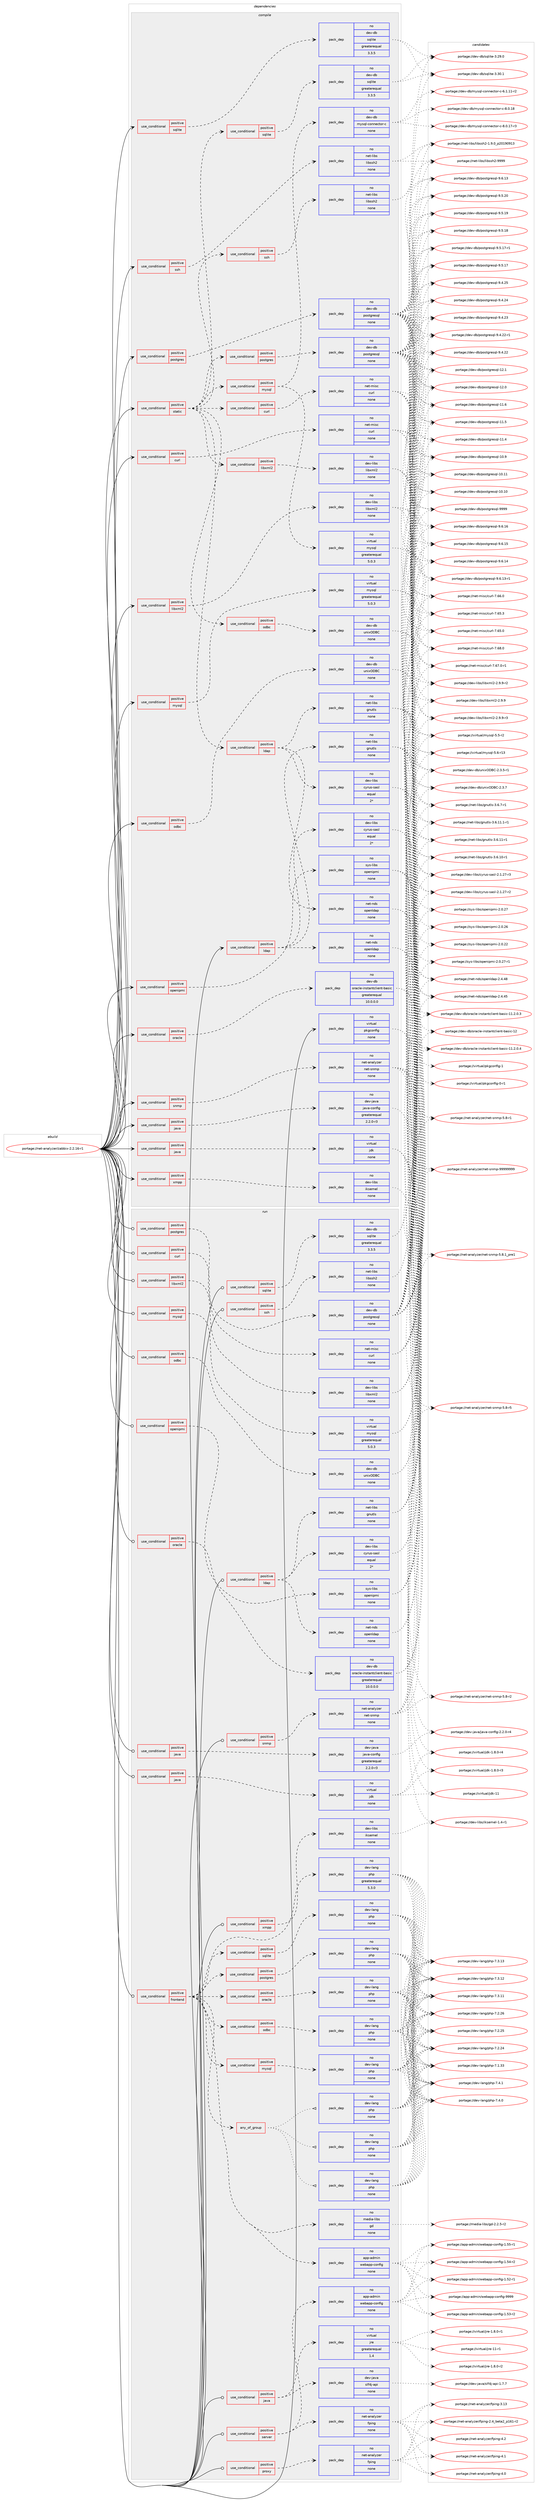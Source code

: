 digraph prolog {

# *************
# Graph options
# *************

newrank=true;
concentrate=true;
compound=true;
graph [rankdir=LR,fontname=Helvetica,fontsize=10,ranksep=1.5];#, ranksep=2.5, nodesep=0.2];
edge  [arrowhead=vee];
node  [fontname=Helvetica,fontsize=10];

# **********
# The ebuild
# **********

subgraph cluster_leftcol {
color=gray;
rank=same;
label=<<i>ebuild</i>>;
id [label="portage://net-analyzer/zabbix-2.2.16-r1", color=red, width=4, href="../net-analyzer/zabbix-2.2.16-r1.svg"];
}

# ****************
# The dependencies
# ****************

subgraph cluster_midcol {
color=gray;
label=<<i>dependencies</i>>;
subgraph cluster_compile {
fillcolor="#eeeeee";
style=filled;
label=<<i>compile</i>>;
subgraph cond35212 {
dependency163591 [label=<<TABLE BORDER="0" CELLBORDER="1" CELLSPACING="0" CELLPADDING="4"><TR><TD ROWSPAN="3" CELLPADDING="10">use_conditional</TD></TR><TR><TD>positive</TD></TR><TR><TD>curl</TD></TR></TABLE>>, shape=none, color=red];
subgraph pack125777 {
dependency163592 [label=<<TABLE BORDER="0" CELLBORDER="1" CELLSPACING="0" CELLPADDING="4" WIDTH="220"><TR><TD ROWSPAN="6" CELLPADDING="30">pack_dep</TD></TR><TR><TD WIDTH="110">no</TD></TR><TR><TD>net-misc</TD></TR><TR><TD>curl</TD></TR><TR><TD>none</TD></TR><TR><TD></TD></TR></TABLE>>, shape=none, color=blue];
}
dependency163591:e -> dependency163592:w [weight=20,style="dashed",arrowhead="vee"];
}
id:e -> dependency163591:w [weight=20,style="solid",arrowhead="vee"];
subgraph cond35213 {
dependency163593 [label=<<TABLE BORDER="0" CELLBORDER="1" CELLSPACING="0" CELLPADDING="4"><TR><TD ROWSPAN="3" CELLPADDING="10">use_conditional</TD></TR><TR><TD>positive</TD></TR><TR><TD>java</TD></TR></TABLE>>, shape=none, color=red];
subgraph pack125778 {
dependency163594 [label=<<TABLE BORDER="0" CELLBORDER="1" CELLSPACING="0" CELLPADDING="4" WIDTH="220"><TR><TD ROWSPAN="6" CELLPADDING="30">pack_dep</TD></TR><TR><TD WIDTH="110">no</TD></TR><TR><TD>dev-java</TD></TR><TR><TD>java-config</TD></TR><TR><TD>greaterequal</TD></TR><TR><TD>2.2.0-r3</TD></TR></TABLE>>, shape=none, color=blue];
}
dependency163593:e -> dependency163594:w [weight=20,style="dashed",arrowhead="vee"];
}
id:e -> dependency163593:w [weight=20,style="solid",arrowhead="vee"];
subgraph cond35214 {
dependency163595 [label=<<TABLE BORDER="0" CELLBORDER="1" CELLSPACING="0" CELLPADDING="4"><TR><TD ROWSPAN="3" CELLPADDING="10">use_conditional</TD></TR><TR><TD>positive</TD></TR><TR><TD>java</TD></TR></TABLE>>, shape=none, color=red];
subgraph pack125779 {
dependency163596 [label=<<TABLE BORDER="0" CELLBORDER="1" CELLSPACING="0" CELLPADDING="4" WIDTH="220"><TR><TD ROWSPAN="6" CELLPADDING="30">pack_dep</TD></TR><TR><TD WIDTH="110">no</TD></TR><TR><TD>virtual</TD></TR><TR><TD>jdk</TD></TR><TR><TD>none</TD></TR><TR><TD></TD></TR></TABLE>>, shape=none, color=blue];
}
dependency163595:e -> dependency163596:w [weight=20,style="dashed",arrowhead="vee"];
}
id:e -> dependency163595:w [weight=20,style="solid",arrowhead="vee"];
subgraph cond35215 {
dependency163597 [label=<<TABLE BORDER="0" CELLBORDER="1" CELLSPACING="0" CELLPADDING="4"><TR><TD ROWSPAN="3" CELLPADDING="10">use_conditional</TD></TR><TR><TD>positive</TD></TR><TR><TD>ldap</TD></TR></TABLE>>, shape=none, color=red];
subgraph pack125780 {
dependency163598 [label=<<TABLE BORDER="0" CELLBORDER="1" CELLSPACING="0" CELLPADDING="4" WIDTH="220"><TR><TD ROWSPAN="6" CELLPADDING="30">pack_dep</TD></TR><TR><TD WIDTH="110">no</TD></TR><TR><TD>net-nds</TD></TR><TR><TD>openldap</TD></TR><TR><TD>none</TD></TR><TR><TD></TD></TR></TABLE>>, shape=none, color=blue];
}
dependency163597:e -> dependency163598:w [weight=20,style="dashed",arrowhead="vee"];
subgraph pack125781 {
dependency163599 [label=<<TABLE BORDER="0" CELLBORDER="1" CELLSPACING="0" CELLPADDING="4" WIDTH="220"><TR><TD ROWSPAN="6" CELLPADDING="30">pack_dep</TD></TR><TR><TD WIDTH="110">no</TD></TR><TR><TD>dev-libs</TD></TR><TR><TD>cyrus-sasl</TD></TR><TR><TD>equal</TD></TR><TR><TD>2*</TD></TR></TABLE>>, shape=none, color=blue];
}
dependency163597:e -> dependency163599:w [weight=20,style="dashed",arrowhead="vee"];
subgraph pack125782 {
dependency163600 [label=<<TABLE BORDER="0" CELLBORDER="1" CELLSPACING="0" CELLPADDING="4" WIDTH="220"><TR><TD ROWSPAN="6" CELLPADDING="30">pack_dep</TD></TR><TR><TD WIDTH="110">no</TD></TR><TR><TD>net-libs</TD></TR><TR><TD>gnutls</TD></TR><TR><TD>none</TD></TR><TR><TD></TD></TR></TABLE>>, shape=none, color=blue];
}
dependency163597:e -> dependency163600:w [weight=20,style="dashed",arrowhead="vee"];
}
id:e -> dependency163597:w [weight=20,style="solid",arrowhead="vee"];
subgraph cond35216 {
dependency163601 [label=<<TABLE BORDER="0" CELLBORDER="1" CELLSPACING="0" CELLPADDING="4"><TR><TD ROWSPAN="3" CELLPADDING="10">use_conditional</TD></TR><TR><TD>positive</TD></TR><TR><TD>libxml2</TD></TR></TABLE>>, shape=none, color=red];
subgraph pack125783 {
dependency163602 [label=<<TABLE BORDER="0" CELLBORDER="1" CELLSPACING="0" CELLPADDING="4" WIDTH="220"><TR><TD ROWSPAN="6" CELLPADDING="30">pack_dep</TD></TR><TR><TD WIDTH="110">no</TD></TR><TR><TD>dev-libs</TD></TR><TR><TD>libxml2</TD></TR><TR><TD>none</TD></TR><TR><TD></TD></TR></TABLE>>, shape=none, color=blue];
}
dependency163601:e -> dependency163602:w [weight=20,style="dashed",arrowhead="vee"];
}
id:e -> dependency163601:w [weight=20,style="solid",arrowhead="vee"];
subgraph cond35217 {
dependency163603 [label=<<TABLE BORDER="0" CELLBORDER="1" CELLSPACING="0" CELLPADDING="4"><TR><TD ROWSPAN="3" CELLPADDING="10">use_conditional</TD></TR><TR><TD>positive</TD></TR><TR><TD>mysql</TD></TR></TABLE>>, shape=none, color=red];
subgraph pack125784 {
dependency163604 [label=<<TABLE BORDER="0" CELLBORDER="1" CELLSPACING="0" CELLPADDING="4" WIDTH="220"><TR><TD ROWSPAN="6" CELLPADDING="30">pack_dep</TD></TR><TR><TD WIDTH="110">no</TD></TR><TR><TD>virtual</TD></TR><TR><TD>mysql</TD></TR><TR><TD>greaterequal</TD></TR><TR><TD>5.0.3</TD></TR></TABLE>>, shape=none, color=blue];
}
dependency163603:e -> dependency163604:w [weight=20,style="dashed",arrowhead="vee"];
}
id:e -> dependency163603:w [weight=20,style="solid",arrowhead="vee"];
subgraph cond35218 {
dependency163605 [label=<<TABLE BORDER="0" CELLBORDER="1" CELLSPACING="0" CELLPADDING="4"><TR><TD ROWSPAN="3" CELLPADDING="10">use_conditional</TD></TR><TR><TD>positive</TD></TR><TR><TD>odbc</TD></TR></TABLE>>, shape=none, color=red];
subgraph pack125785 {
dependency163606 [label=<<TABLE BORDER="0" CELLBORDER="1" CELLSPACING="0" CELLPADDING="4" WIDTH="220"><TR><TD ROWSPAN="6" CELLPADDING="30">pack_dep</TD></TR><TR><TD WIDTH="110">no</TD></TR><TR><TD>dev-db</TD></TR><TR><TD>unixODBC</TD></TR><TR><TD>none</TD></TR><TR><TD></TD></TR></TABLE>>, shape=none, color=blue];
}
dependency163605:e -> dependency163606:w [weight=20,style="dashed",arrowhead="vee"];
}
id:e -> dependency163605:w [weight=20,style="solid",arrowhead="vee"];
subgraph cond35219 {
dependency163607 [label=<<TABLE BORDER="0" CELLBORDER="1" CELLSPACING="0" CELLPADDING="4"><TR><TD ROWSPAN="3" CELLPADDING="10">use_conditional</TD></TR><TR><TD>positive</TD></TR><TR><TD>openipmi</TD></TR></TABLE>>, shape=none, color=red];
subgraph pack125786 {
dependency163608 [label=<<TABLE BORDER="0" CELLBORDER="1" CELLSPACING="0" CELLPADDING="4" WIDTH="220"><TR><TD ROWSPAN="6" CELLPADDING="30">pack_dep</TD></TR><TR><TD WIDTH="110">no</TD></TR><TR><TD>sys-libs</TD></TR><TR><TD>openipmi</TD></TR><TR><TD>none</TD></TR><TR><TD></TD></TR></TABLE>>, shape=none, color=blue];
}
dependency163607:e -> dependency163608:w [weight=20,style="dashed",arrowhead="vee"];
}
id:e -> dependency163607:w [weight=20,style="solid",arrowhead="vee"];
subgraph cond35220 {
dependency163609 [label=<<TABLE BORDER="0" CELLBORDER="1" CELLSPACING="0" CELLPADDING="4"><TR><TD ROWSPAN="3" CELLPADDING="10">use_conditional</TD></TR><TR><TD>positive</TD></TR><TR><TD>oracle</TD></TR></TABLE>>, shape=none, color=red];
subgraph pack125787 {
dependency163610 [label=<<TABLE BORDER="0" CELLBORDER="1" CELLSPACING="0" CELLPADDING="4" WIDTH="220"><TR><TD ROWSPAN="6" CELLPADDING="30">pack_dep</TD></TR><TR><TD WIDTH="110">no</TD></TR><TR><TD>dev-db</TD></TR><TR><TD>oracle-instantclient-basic</TD></TR><TR><TD>greaterequal</TD></TR><TR><TD>10.0.0.0</TD></TR></TABLE>>, shape=none, color=blue];
}
dependency163609:e -> dependency163610:w [weight=20,style="dashed",arrowhead="vee"];
}
id:e -> dependency163609:w [weight=20,style="solid",arrowhead="vee"];
subgraph cond35221 {
dependency163611 [label=<<TABLE BORDER="0" CELLBORDER="1" CELLSPACING="0" CELLPADDING="4"><TR><TD ROWSPAN="3" CELLPADDING="10">use_conditional</TD></TR><TR><TD>positive</TD></TR><TR><TD>postgres</TD></TR></TABLE>>, shape=none, color=red];
subgraph pack125788 {
dependency163612 [label=<<TABLE BORDER="0" CELLBORDER="1" CELLSPACING="0" CELLPADDING="4" WIDTH="220"><TR><TD ROWSPAN="6" CELLPADDING="30">pack_dep</TD></TR><TR><TD WIDTH="110">no</TD></TR><TR><TD>dev-db</TD></TR><TR><TD>postgresql</TD></TR><TR><TD>none</TD></TR><TR><TD></TD></TR></TABLE>>, shape=none, color=blue];
}
dependency163611:e -> dependency163612:w [weight=20,style="dashed",arrowhead="vee"];
}
id:e -> dependency163611:w [weight=20,style="solid",arrowhead="vee"];
subgraph cond35222 {
dependency163613 [label=<<TABLE BORDER="0" CELLBORDER="1" CELLSPACING="0" CELLPADDING="4"><TR><TD ROWSPAN="3" CELLPADDING="10">use_conditional</TD></TR><TR><TD>positive</TD></TR><TR><TD>snmp</TD></TR></TABLE>>, shape=none, color=red];
subgraph pack125789 {
dependency163614 [label=<<TABLE BORDER="0" CELLBORDER="1" CELLSPACING="0" CELLPADDING="4" WIDTH="220"><TR><TD ROWSPAN="6" CELLPADDING="30">pack_dep</TD></TR><TR><TD WIDTH="110">no</TD></TR><TR><TD>net-analyzer</TD></TR><TR><TD>net-snmp</TD></TR><TR><TD>none</TD></TR><TR><TD></TD></TR></TABLE>>, shape=none, color=blue];
}
dependency163613:e -> dependency163614:w [weight=20,style="dashed",arrowhead="vee"];
}
id:e -> dependency163613:w [weight=20,style="solid",arrowhead="vee"];
subgraph cond35223 {
dependency163615 [label=<<TABLE BORDER="0" CELLBORDER="1" CELLSPACING="0" CELLPADDING="4"><TR><TD ROWSPAN="3" CELLPADDING="10">use_conditional</TD></TR><TR><TD>positive</TD></TR><TR><TD>sqlite</TD></TR></TABLE>>, shape=none, color=red];
subgraph pack125790 {
dependency163616 [label=<<TABLE BORDER="0" CELLBORDER="1" CELLSPACING="0" CELLPADDING="4" WIDTH="220"><TR><TD ROWSPAN="6" CELLPADDING="30">pack_dep</TD></TR><TR><TD WIDTH="110">no</TD></TR><TR><TD>dev-db</TD></TR><TR><TD>sqlite</TD></TR><TR><TD>greaterequal</TD></TR><TR><TD>3.3.5</TD></TR></TABLE>>, shape=none, color=blue];
}
dependency163615:e -> dependency163616:w [weight=20,style="dashed",arrowhead="vee"];
}
id:e -> dependency163615:w [weight=20,style="solid",arrowhead="vee"];
subgraph cond35224 {
dependency163617 [label=<<TABLE BORDER="0" CELLBORDER="1" CELLSPACING="0" CELLPADDING="4"><TR><TD ROWSPAN="3" CELLPADDING="10">use_conditional</TD></TR><TR><TD>positive</TD></TR><TR><TD>ssh</TD></TR></TABLE>>, shape=none, color=red];
subgraph pack125791 {
dependency163618 [label=<<TABLE BORDER="0" CELLBORDER="1" CELLSPACING="0" CELLPADDING="4" WIDTH="220"><TR><TD ROWSPAN="6" CELLPADDING="30">pack_dep</TD></TR><TR><TD WIDTH="110">no</TD></TR><TR><TD>net-libs</TD></TR><TR><TD>libssh2</TD></TR><TR><TD>none</TD></TR><TR><TD></TD></TR></TABLE>>, shape=none, color=blue];
}
dependency163617:e -> dependency163618:w [weight=20,style="dashed",arrowhead="vee"];
}
id:e -> dependency163617:w [weight=20,style="solid",arrowhead="vee"];
subgraph cond35225 {
dependency163619 [label=<<TABLE BORDER="0" CELLBORDER="1" CELLSPACING="0" CELLPADDING="4"><TR><TD ROWSPAN="3" CELLPADDING="10">use_conditional</TD></TR><TR><TD>positive</TD></TR><TR><TD>static</TD></TR></TABLE>>, shape=none, color=red];
subgraph cond35226 {
dependency163620 [label=<<TABLE BORDER="0" CELLBORDER="1" CELLSPACING="0" CELLPADDING="4"><TR><TD ROWSPAN="3" CELLPADDING="10">use_conditional</TD></TR><TR><TD>positive</TD></TR><TR><TD>ldap</TD></TR></TABLE>>, shape=none, color=red];
subgraph pack125792 {
dependency163621 [label=<<TABLE BORDER="0" CELLBORDER="1" CELLSPACING="0" CELLPADDING="4" WIDTH="220"><TR><TD ROWSPAN="6" CELLPADDING="30">pack_dep</TD></TR><TR><TD WIDTH="110">no</TD></TR><TR><TD>net-nds</TD></TR><TR><TD>openldap</TD></TR><TR><TD>none</TD></TR><TR><TD></TD></TR></TABLE>>, shape=none, color=blue];
}
dependency163620:e -> dependency163621:w [weight=20,style="dashed",arrowhead="vee"];
subgraph pack125793 {
dependency163622 [label=<<TABLE BORDER="0" CELLBORDER="1" CELLSPACING="0" CELLPADDING="4" WIDTH="220"><TR><TD ROWSPAN="6" CELLPADDING="30">pack_dep</TD></TR><TR><TD WIDTH="110">no</TD></TR><TR><TD>dev-libs</TD></TR><TR><TD>cyrus-sasl</TD></TR><TR><TD>equal</TD></TR><TR><TD>2*</TD></TR></TABLE>>, shape=none, color=blue];
}
dependency163620:e -> dependency163622:w [weight=20,style="dashed",arrowhead="vee"];
subgraph pack125794 {
dependency163623 [label=<<TABLE BORDER="0" CELLBORDER="1" CELLSPACING="0" CELLPADDING="4" WIDTH="220"><TR><TD ROWSPAN="6" CELLPADDING="30">pack_dep</TD></TR><TR><TD WIDTH="110">no</TD></TR><TR><TD>net-libs</TD></TR><TR><TD>gnutls</TD></TR><TR><TD>none</TD></TR><TR><TD></TD></TR></TABLE>>, shape=none, color=blue];
}
dependency163620:e -> dependency163623:w [weight=20,style="dashed",arrowhead="vee"];
}
dependency163619:e -> dependency163620:w [weight=20,style="dashed",arrowhead="vee"];
subgraph cond35227 {
dependency163624 [label=<<TABLE BORDER="0" CELLBORDER="1" CELLSPACING="0" CELLPADDING="4"><TR><TD ROWSPAN="3" CELLPADDING="10">use_conditional</TD></TR><TR><TD>positive</TD></TR><TR><TD>mysql</TD></TR></TABLE>>, shape=none, color=red];
subgraph pack125795 {
dependency163625 [label=<<TABLE BORDER="0" CELLBORDER="1" CELLSPACING="0" CELLPADDING="4" WIDTH="220"><TR><TD ROWSPAN="6" CELLPADDING="30">pack_dep</TD></TR><TR><TD WIDTH="110">no</TD></TR><TR><TD>virtual</TD></TR><TR><TD>mysql</TD></TR><TR><TD>greaterequal</TD></TR><TR><TD>5.0.3</TD></TR></TABLE>>, shape=none, color=blue];
}
dependency163624:e -> dependency163625:w [weight=20,style="dashed",arrowhead="vee"];
subgraph pack125796 {
dependency163626 [label=<<TABLE BORDER="0" CELLBORDER="1" CELLSPACING="0" CELLPADDING="4" WIDTH="220"><TR><TD ROWSPAN="6" CELLPADDING="30">pack_dep</TD></TR><TR><TD WIDTH="110">no</TD></TR><TR><TD>dev-db</TD></TR><TR><TD>mysql-connector-c</TD></TR><TR><TD>none</TD></TR><TR><TD></TD></TR></TABLE>>, shape=none, color=blue];
}
dependency163624:e -> dependency163626:w [weight=20,style="dashed",arrowhead="vee"];
}
dependency163619:e -> dependency163624:w [weight=20,style="dashed",arrowhead="vee"];
subgraph cond35228 {
dependency163627 [label=<<TABLE BORDER="0" CELLBORDER="1" CELLSPACING="0" CELLPADDING="4"><TR><TD ROWSPAN="3" CELLPADDING="10">use_conditional</TD></TR><TR><TD>positive</TD></TR><TR><TD>sqlite</TD></TR></TABLE>>, shape=none, color=red];
subgraph pack125797 {
dependency163628 [label=<<TABLE BORDER="0" CELLBORDER="1" CELLSPACING="0" CELLPADDING="4" WIDTH="220"><TR><TD ROWSPAN="6" CELLPADDING="30">pack_dep</TD></TR><TR><TD WIDTH="110">no</TD></TR><TR><TD>dev-db</TD></TR><TR><TD>sqlite</TD></TR><TR><TD>greaterequal</TD></TR><TR><TD>3.3.5</TD></TR></TABLE>>, shape=none, color=blue];
}
dependency163627:e -> dependency163628:w [weight=20,style="dashed",arrowhead="vee"];
}
dependency163619:e -> dependency163627:w [weight=20,style="dashed",arrowhead="vee"];
subgraph cond35229 {
dependency163629 [label=<<TABLE BORDER="0" CELLBORDER="1" CELLSPACING="0" CELLPADDING="4"><TR><TD ROWSPAN="3" CELLPADDING="10">use_conditional</TD></TR><TR><TD>positive</TD></TR><TR><TD>postgres</TD></TR></TABLE>>, shape=none, color=red];
subgraph pack125798 {
dependency163630 [label=<<TABLE BORDER="0" CELLBORDER="1" CELLSPACING="0" CELLPADDING="4" WIDTH="220"><TR><TD ROWSPAN="6" CELLPADDING="30">pack_dep</TD></TR><TR><TD WIDTH="110">no</TD></TR><TR><TD>dev-db</TD></TR><TR><TD>postgresql</TD></TR><TR><TD>none</TD></TR><TR><TD></TD></TR></TABLE>>, shape=none, color=blue];
}
dependency163629:e -> dependency163630:w [weight=20,style="dashed",arrowhead="vee"];
}
dependency163619:e -> dependency163629:w [weight=20,style="dashed",arrowhead="vee"];
subgraph cond35230 {
dependency163631 [label=<<TABLE BORDER="0" CELLBORDER="1" CELLSPACING="0" CELLPADDING="4"><TR><TD ROWSPAN="3" CELLPADDING="10">use_conditional</TD></TR><TR><TD>positive</TD></TR><TR><TD>libxml2</TD></TR></TABLE>>, shape=none, color=red];
subgraph pack125799 {
dependency163632 [label=<<TABLE BORDER="0" CELLBORDER="1" CELLSPACING="0" CELLPADDING="4" WIDTH="220"><TR><TD ROWSPAN="6" CELLPADDING="30">pack_dep</TD></TR><TR><TD WIDTH="110">no</TD></TR><TR><TD>dev-libs</TD></TR><TR><TD>libxml2</TD></TR><TR><TD>none</TD></TR><TR><TD></TD></TR></TABLE>>, shape=none, color=blue];
}
dependency163631:e -> dependency163632:w [weight=20,style="dashed",arrowhead="vee"];
}
dependency163619:e -> dependency163631:w [weight=20,style="dashed",arrowhead="vee"];
subgraph cond35231 {
dependency163633 [label=<<TABLE BORDER="0" CELLBORDER="1" CELLSPACING="0" CELLPADDING="4"><TR><TD ROWSPAN="3" CELLPADDING="10">use_conditional</TD></TR><TR><TD>positive</TD></TR><TR><TD>curl</TD></TR></TABLE>>, shape=none, color=red];
subgraph pack125800 {
dependency163634 [label=<<TABLE BORDER="0" CELLBORDER="1" CELLSPACING="0" CELLPADDING="4" WIDTH="220"><TR><TD ROWSPAN="6" CELLPADDING="30">pack_dep</TD></TR><TR><TD WIDTH="110">no</TD></TR><TR><TD>net-misc</TD></TR><TR><TD>curl</TD></TR><TR><TD>none</TD></TR><TR><TD></TD></TR></TABLE>>, shape=none, color=blue];
}
dependency163633:e -> dependency163634:w [weight=20,style="dashed",arrowhead="vee"];
}
dependency163619:e -> dependency163633:w [weight=20,style="dashed",arrowhead="vee"];
subgraph cond35232 {
dependency163635 [label=<<TABLE BORDER="0" CELLBORDER="1" CELLSPACING="0" CELLPADDING="4"><TR><TD ROWSPAN="3" CELLPADDING="10">use_conditional</TD></TR><TR><TD>positive</TD></TR><TR><TD>ssh</TD></TR></TABLE>>, shape=none, color=red];
subgraph pack125801 {
dependency163636 [label=<<TABLE BORDER="0" CELLBORDER="1" CELLSPACING="0" CELLPADDING="4" WIDTH="220"><TR><TD ROWSPAN="6" CELLPADDING="30">pack_dep</TD></TR><TR><TD WIDTH="110">no</TD></TR><TR><TD>net-libs</TD></TR><TR><TD>libssh2</TD></TR><TR><TD>none</TD></TR><TR><TD></TD></TR></TABLE>>, shape=none, color=blue];
}
dependency163635:e -> dependency163636:w [weight=20,style="dashed",arrowhead="vee"];
}
dependency163619:e -> dependency163635:w [weight=20,style="dashed",arrowhead="vee"];
subgraph cond35233 {
dependency163637 [label=<<TABLE BORDER="0" CELLBORDER="1" CELLSPACING="0" CELLPADDING="4"><TR><TD ROWSPAN="3" CELLPADDING="10">use_conditional</TD></TR><TR><TD>positive</TD></TR><TR><TD>odbc</TD></TR></TABLE>>, shape=none, color=red];
subgraph pack125802 {
dependency163638 [label=<<TABLE BORDER="0" CELLBORDER="1" CELLSPACING="0" CELLPADDING="4" WIDTH="220"><TR><TD ROWSPAN="6" CELLPADDING="30">pack_dep</TD></TR><TR><TD WIDTH="110">no</TD></TR><TR><TD>dev-db</TD></TR><TR><TD>unixODBC</TD></TR><TR><TD>none</TD></TR><TR><TD></TD></TR></TABLE>>, shape=none, color=blue];
}
dependency163637:e -> dependency163638:w [weight=20,style="dashed",arrowhead="vee"];
}
dependency163619:e -> dependency163637:w [weight=20,style="dashed",arrowhead="vee"];
}
id:e -> dependency163619:w [weight=20,style="solid",arrowhead="vee"];
subgraph cond35234 {
dependency163639 [label=<<TABLE BORDER="0" CELLBORDER="1" CELLSPACING="0" CELLPADDING="4"><TR><TD ROWSPAN="3" CELLPADDING="10">use_conditional</TD></TR><TR><TD>positive</TD></TR><TR><TD>xmpp</TD></TR></TABLE>>, shape=none, color=red];
subgraph pack125803 {
dependency163640 [label=<<TABLE BORDER="0" CELLBORDER="1" CELLSPACING="0" CELLPADDING="4" WIDTH="220"><TR><TD ROWSPAN="6" CELLPADDING="30">pack_dep</TD></TR><TR><TD WIDTH="110">no</TD></TR><TR><TD>dev-libs</TD></TR><TR><TD>iksemel</TD></TR><TR><TD>none</TD></TR><TR><TD></TD></TR></TABLE>>, shape=none, color=blue];
}
dependency163639:e -> dependency163640:w [weight=20,style="dashed",arrowhead="vee"];
}
id:e -> dependency163639:w [weight=20,style="solid",arrowhead="vee"];
subgraph pack125804 {
dependency163641 [label=<<TABLE BORDER="0" CELLBORDER="1" CELLSPACING="0" CELLPADDING="4" WIDTH="220"><TR><TD ROWSPAN="6" CELLPADDING="30">pack_dep</TD></TR><TR><TD WIDTH="110">no</TD></TR><TR><TD>virtual</TD></TR><TR><TD>pkgconfig</TD></TR><TR><TD>none</TD></TR><TR><TD></TD></TR></TABLE>>, shape=none, color=blue];
}
id:e -> dependency163641:w [weight=20,style="solid",arrowhead="vee"];
}
subgraph cluster_compileandrun {
fillcolor="#eeeeee";
style=filled;
label=<<i>compile and run</i>>;
}
subgraph cluster_run {
fillcolor="#eeeeee";
style=filled;
label=<<i>run</i>>;
subgraph cond35235 {
dependency163642 [label=<<TABLE BORDER="0" CELLBORDER="1" CELLSPACING="0" CELLPADDING="4"><TR><TD ROWSPAN="3" CELLPADDING="10">use_conditional</TD></TR><TR><TD>positive</TD></TR><TR><TD>curl</TD></TR></TABLE>>, shape=none, color=red];
subgraph pack125805 {
dependency163643 [label=<<TABLE BORDER="0" CELLBORDER="1" CELLSPACING="0" CELLPADDING="4" WIDTH="220"><TR><TD ROWSPAN="6" CELLPADDING="30">pack_dep</TD></TR><TR><TD WIDTH="110">no</TD></TR><TR><TD>net-misc</TD></TR><TR><TD>curl</TD></TR><TR><TD>none</TD></TR><TR><TD></TD></TR></TABLE>>, shape=none, color=blue];
}
dependency163642:e -> dependency163643:w [weight=20,style="dashed",arrowhead="vee"];
}
id:e -> dependency163642:w [weight=20,style="solid",arrowhead="odot"];
subgraph cond35236 {
dependency163644 [label=<<TABLE BORDER="0" CELLBORDER="1" CELLSPACING="0" CELLPADDING="4"><TR><TD ROWSPAN="3" CELLPADDING="10">use_conditional</TD></TR><TR><TD>positive</TD></TR><TR><TD>frontend</TD></TR></TABLE>>, shape=none, color=red];
subgraph pack125806 {
dependency163645 [label=<<TABLE BORDER="0" CELLBORDER="1" CELLSPACING="0" CELLPADDING="4" WIDTH="220"><TR><TD ROWSPAN="6" CELLPADDING="30">pack_dep</TD></TR><TR><TD WIDTH="110">no</TD></TR><TR><TD>dev-lang</TD></TR><TR><TD>php</TD></TR><TR><TD>greaterequal</TD></TR><TR><TD>5.3.0</TD></TR></TABLE>>, shape=none, color=blue];
}
dependency163644:e -> dependency163645:w [weight=20,style="dashed",arrowhead="vee"];
subgraph any2455 {
dependency163646 [label=<<TABLE BORDER="0" CELLBORDER="1" CELLSPACING="0" CELLPADDING="4"><TR><TD CELLPADDING="10">any_of_group</TD></TR></TABLE>>, shape=none, color=red];subgraph pack125807 {
dependency163647 [label=<<TABLE BORDER="0" CELLBORDER="1" CELLSPACING="0" CELLPADDING="4" WIDTH="220"><TR><TD ROWSPAN="6" CELLPADDING="30">pack_dep</TD></TR><TR><TD WIDTH="110">no</TD></TR><TR><TD>dev-lang</TD></TR><TR><TD>php</TD></TR><TR><TD>none</TD></TR><TR><TD></TD></TR></TABLE>>, shape=none, color=blue];
}
dependency163646:e -> dependency163647:w [weight=20,style="dotted",arrowhead="oinv"];
subgraph pack125808 {
dependency163648 [label=<<TABLE BORDER="0" CELLBORDER="1" CELLSPACING="0" CELLPADDING="4" WIDTH="220"><TR><TD ROWSPAN="6" CELLPADDING="30">pack_dep</TD></TR><TR><TD WIDTH="110">no</TD></TR><TR><TD>dev-lang</TD></TR><TR><TD>php</TD></TR><TR><TD>none</TD></TR><TR><TD></TD></TR></TABLE>>, shape=none, color=blue];
}
dependency163646:e -> dependency163648:w [weight=20,style="dotted",arrowhead="oinv"];
subgraph pack125809 {
dependency163649 [label=<<TABLE BORDER="0" CELLBORDER="1" CELLSPACING="0" CELLPADDING="4" WIDTH="220"><TR><TD ROWSPAN="6" CELLPADDING="30">pack_dep</TD></TR><TR><TD WIDTH="110">no</TD></TR><TR><TD>dev-lang</TD></TR><TR><TD>php</TD></TR><TR><TD>none</TD></TR><TR><TD></TD></TR></TABLE>>, shape=none, color=blue];
}
dependency163646:e -> dependency163649:w [weight=20,style="dotted",arrowhead="oinv"];
}
dependency163644:e -> dependency163646:w [weight=20,style="dashed",arrowhead="vee"];
subgraph cond35237 {
dependency163650 [label=<<TABLE BORDER="0" CELLBORDER="1" CELLSPACING="0" CELLPADDING="4"><TR><TD ROWSPAN="3" CELLPADDING="10">use_conditional</TD></TR><TR><TD>positive</TD></TR><TR><TD>mysql</TD></TR></TABLE>>, shape=none, color=red];
subgraph pack125810 {
dependency163651 [label=<<TABLE BORDER="0" CELLBORDER="1" CELLSPACING="0" CELLPADDING="4" WIDTH="220"><TR><TD ROWSPAN="6" CELLPADDING="30">pack_dep</TD></TR><TR><TD WIDTH="110">no</TD></TR><TR><TD>dev-lang</TD></TR><TR><TD>php</TD></TR><TR><TD>none</TD></TR><TR><TD></TD></TR></TABLE>>, shape=none, color=blue];
}
dependency163650:e -> dependency163651:w [weight=20,style="dashed",arrowhead="vee"];
}
dependency163644:e -> dependency163650:w [weight=20,style="dashed",arrowhead="vee"];
subgraph cond35238 {
dependency163652 [label=<<TABLE BORDER="0" CELLBORDER="1" CELLSPACING="0" CELLPADDING="4"><TR><TD ROWSPAN="3" CELLPADDING="10">use_conditional</TD></TR><TR><TD>positive</TD></TR><TR><TD>odbc</TD></TR></TABLE>>, shape=none, color=red];
subgraph pack125811 {
dependency163653 [label=<<TABLE BORDER="0" CELLBORDER="1" CELLSPACING="0" CELLPADDING="4" WIDTH="220"><TR><TD ROWSPAN="6" CELLPADDING="30">pack_dep</TD></TR><TR><TD WIDTH="110">no</TD></TR><TR><TD>dev-lang</TD></TR><TR><TD>php</TD></TR><TR><TD>none</TD></TR><TR><TD></TD></TR></TABLE>>, shape=none, color=blue];
}
dependency163652:e -> dependency163653:w [weight=20,style="dashed",arrowhead="vee"];
}
dependency163644:e -> dependency163652:w [weight=20,style="dashed",arrowhead="vee"];
subgraph cond35239 {
dependency163654 [label=<<TABLE BORDER="0" CELLBORDER="1" CELLSPACING="0" CELLPADDING="4"><TR><TD ROWSPAN="3" CELLPADDING="10">use_conditional</TD></TR><TR><TD>positive</TD></TR><TR><TD>oracle</TD></TR></TABLE>>, shape=none, color=red];
subgraph pack125812 {
dependency163655 [label=<<TABLE BORDER="0" CELLBORDER="1" CELLSPACING="0" CELLPADDING="4" WIDTH="220"><TR><TD ROWSPAN="6" CELLPADDING="30">pack_dep</TD></TR><TR><TD WIDTH="110">no</TD></TR><TR><TD>dev-lang</TD></TR><TR><TD>php</TD></TR><TR><TD>none</TD></TR><TR><TD></TD></TR></TABLE>>, shape=none, color=blue];
}
dependency163654:e -> dependency163655:w [weight=20,style="dashed",arrowhead="vee"];
}
dependency163644:e -> dependency163654:w [weight=20,style="dashed",arrowhead="vee"];
subgraph cond35240 {
dependency163656 [label=<<TABLE BORDER="0" CELLBORDER="1" CELLSPACING="0" CELLPADDING="4"><TR><TD ROWSPAN="3" CELLPADDING="10">use_conditional</TD></TR><TR><TD>positive</TD></TR><TR><TD>postgres</TD></TR></TABLE>>, shape=none, color=red];
subgraph pack125813 {
dependency163657 [label=<<TABLE BORDER="0" CELLBORDER="1" CELLSPACING="0" CELLPADDING="4" WIDTH="220"><TR><TD ROWSPAN="6" CELLPADDING="30">pack_dep</TD></TR><TR><TD WIDTH="110">no</TD></TR><TR><TD>dev-lang</TD></TR><TR><TD>php</TD></TR><TR><TD>none</TD></TR><TR><TD></TD></TR></TABLE>>, shape=none, color=blue];
}
dependency163656:e -> dependency163657:w [weight=20,style="dashed",arrowhead="vee"];
}
dependency163644:e -> dependency163656:w [weight=20,style="dashed",arrowhead="vee"];
subgraph cond35241 {
dependency163658 [label=<<TABLE BORDER="0" CELLBORDER="1" CELLSPACING="0" CELLPADDING="4"><TR><TD ROWSPAN="3" CELLPADDING="10">use_conditional</TD></TR><TR><TD>positive</TD></TR><TR><TD>sqlite</TD></TR></TABLE>>, shape=none, color=red];
subgraph pack125814 {
dependency163659 [label=<<TABLE BORDER="0" CELLBORDER="1" CELLSPACING="0" CELLPADDING="4" WIDTH="220"><TR><TD ROWSPAN="6" CELLPADDING="30">pack_dep</TD></TR><TR><TD WIDTH="110">no</TD></TR><TR><TD>dev-lang</TD></TR><TR><TD>php</TD></TR><TR><TD>none</TD></TR><TR><TD></TD></TR></TABLE>>, shape=none, color=blue];
}
dependency163658:e -> dependency163659:w [weight=20,style="dashed",arrowhead="vee"];
}
dependency163644:e -> dependency163658:w [weight=20,style="dashed",arrowhead="vee"];
subgraph pack125815 {
dependency163660 [label=<<TABLE BORDER="0" CELLBORDER="1" CELLSPACING="0" CELLPADDING="4" WIDTH="220"><TR><TD ROWSPAN="6" CELLPADDING="30">pack_dep</TD></TR><TR><TD WIDTH="110">no</TD></TR><TR><TD>media-libs</TD></TR><TR><TD>gd</TD></TR><TR><TD>none</TD></TR><TR><TD></TD></TR></TABLE>>, shape=none, color=blue];
}
dependency163644:e -> dependency163660:w [weight=20,style="dashed",arrowhead="vee"];
subgraph pack125816 {
dependency163661 [label=<<TABLE BORDER="0" CELLBORDER="1" CELLSPACING="0" CELLPADDING="4" WIDTH="220"><TR><TD ROWSPAN="6" CELLPADDING="30">pack_dep</TD></TR><TR><TD WIDTH="110">no</TD></TR><TR><TD>app-admin</TD></TR><TR><TD>webapp-config</TD></TR><TR><TD>none</TD></TR><TR><TD></TD></TR></TABLE>>, shape=none, color=blue];
}
dependency163644:e -> dependency163661:w [weight=20,style="dashed",arrowhead="vee"];
}
id:e -> dependency163644:w [weight=20,style="solid",arrowhead="odot"];
subgraph cond35242 {
dependency163662 [label=<<TABLE BORDER="0" CELLBORDER="1" CELLSPACING="0" CELLPADDING="4"><TR><TD ROWSPAN="3" CELLPADDING="10">use_conditional</TD></TR><TR><TD>positive</TD></TR><TR><TD>java</TD></TR></TABLE>>, shape=none, color=red];
subgraph pack125817 {
dependency163663 [label=<<TABLE BORDER="0" CELLBORDER="1" CELLSPACING="0" CELLPADDING="4" WIDTH="220"><TR><TD ROWSPAN="6" CELLPADDING="30">pack_dep</TD></TR><TR><TD WIDTH="110">no</TD></TR><TR><TD>dev-java</TD></TR><TR><TD>java-config</TD></TR><TR><TD>greaterequal</TD></TR><TR><TD>2.2.0-r3</TD></TR></TABLE>>, shape=none, color=blue];
}
dependency163662:e -> dependency163663:w [weight=20,style="dashed",arrowhead="vee"];
}
id:e -> dependency163662:w [weight=20,style="solid",arrowhead="odot"];
subgraph cond35243 {
dependency163664 [label=<<TABLE BORDER="0" CELLBORDER="1" CELLSPACING="0" CELLPADDING="4"><TR><TD ROWSPAN="3" CELLPADDING="10">use_conditional</TD></TR><TR><TD>positive</TD></TR><TR><TD>java</TD></TR></TABLE>>, shape=none, color=red];
subgraph pack125818 {
dependency163665 [label=<<TABLE BORDER="0" CELLBORDER="1" CELLSPACING="0" CELLPADDING="4" WIDTH="220"><TR><TD ROWSPAN="6" CELLPADDING="30">pack_dep</TD></TR><TR><TD WIDTH="110">no</TD></TR><TR><TD>virtual</TD></TR><TR><TD>jdk</TD></TR><TR><TD>none</TD></TR><TR><TD></TD></TR></TABLE>>, shape=none, color=blue];
}
dependency163664:e -> dependency163665:w [weight=20,style="dashed",arrowhead="vee"];
}
id:e -> dependency163664:w [weight=20,style="solid",arrowhead="odot"];
subgraph cond35244 {
dependency163666 [label=<<TABLE BORDER="0" CELLBORDER="1" CELLSPACING="0" CELLPADDING="4"><TR><TD ROWSPAN="3" CELLPADDING="10">use_conditional</TD></TR><TR><TD>positive</TD></TR><TR><TD>java</TD></TR></TABLE>>, shape=none, color=red];
subgraph pack125819 {
dependency163667 [label=<<TABLE BORDER="0" CELLBORDER="1" CELLSPACING="0" CELLPADDING="4" WIDTH="220"><TR><TD ROWSPAN="6" CELLPADDING="30">pack_dep</TD></TR><TR><TD WIDTH="110">no</TD></TR><TR><TD>virtual</TD></TR><TR><TD>jre</TD></TR><TR><TD>greaterequal</TD></TR><TR><TD>1.4</TD></TR></TABLE>>, shape=none, color=blue];
}
dependency163666:e -> dependency163667:w [weight=20,style="dashed",arrowhead="vee"];
subgraph pack125820 {
dependency163668 [label=<<TABLE BORDER="0" CELLBORDER="1" CELLSPACING="0" CELLPADDING="4" WIDTH="220"><TR><TD ROWSPAN="6" CELLPADDING="30">pack_dep</TD></TR><TR><TD WIDTH="110">no</TD></TR><TR><TD>dev-java</TD></TR><TR><TD>slf4j-api</TD></TR><TR><TD>none</TD></TR><TR><TD></TD></TR></TABLE>>, shape=none, color=blue];
}
dependency163666:e -> dependency163668:w [weight=20,style="dashed",arrowhead="vee"];
}
id:e -> dependency163666:w [weight=20,style="solid",arrowhead="odot"];
subgraph cond35245 {
dependency163669 [label=<<TABLE BORDER="0" CELLBORDER="1" CELLSPACING="0" CELLPADDING="4"><TR><TD ROWSPAN="3" CELLPADDING="10">use_conditional</TD></TR><TR><TD>positive</TD></TR><TR><TD>ldap</TD></TR></TABLE>>, shape=none, color=red];
subgraph pack125821 {
dependency163670 [label=<<TABLE BORDER="0" CELLBORDER="1" CELLSPACING="0" CELLPADDING="4" WIDTH="220"><TR><TD ROWSPAN="6" CELLPADDING="30">pack_dep</TD></TR><TR><TD WIDTH="110">no</TD></TR><TR><TD>net-nds</TD></TR><TR><TD>openldap</TD></TR><TR><TD>none</TD></TR><TR><TD></TD></TR></TABLE>>, shape=none, color=blue];
}
dependency163669:e -> dependency163670:w [weight=20,style="dashed",arrowhead="vee"];
subgraph pack125822 {
dependency163671 [label=<<TABLE BORDER="0" CELLBORDER="1" CELLSPACING="0" CELLPADDING="4" WIDTH="220"><TR><TD ROWSPAN="6" CELLPADDING="30">pack_dep</TD></TR><TR><TD WIDTH="110">no</TD></TR><TR><TD>dev-libs</TD></TR><TR><TD>cyrus-sasl</TD></TR><TR><TD>equal</TD></TR><TR><TD>2*</TD></TR></TABLE>>, shape=none, color=blue];
}
dependency163669:e -> dependency163671:w [weight=20,style="dashed",arrowhead="vee"];
subgraph pack125823 {
dependency163672 [label=<<TABLE BORDER="0" CELLBORDER="1" CELLSPACING="0" CELLPADDING="4" WIDTH="220"><TR><TD ROWSPAN="6" CELLPADDING="30">pack_dep</TD></TR><TR><TD WIDTH="110">no</TD></TR><TR><TD>net-libs</TD></TR><TR><TD>gnutls</TD></TR><TR><TD>none</TD></TR><TR><TD></TD></TR></TABLE>>, shape=none, color=blue];
}
dependency163669:e -> dependency163672:w [weight=20,style="dashed",arrowhead="vee"];
}
id:e -> dependency163669:w [weight=20,style="solid",arrowhead="odot"];
subgraph cond35246 {
dependency163673 [label=<<TABLE BORDER="0" CELLBORDER="1" CELLSPACING="0" CELLPADDING="4"><TR><TD ROWSPAN="3" CELLPADDING="10">use_conditional</TD></TR><TR><TD>positive</TD></TR><TR><TD>libxml2</TD></TR></TABLE>>, shape=none, color=red];
subgraph pack125824 {
dependency163674 [label=<<TABLE BORDER="0" CELLBORDER="1" CELLSPACING="0" CELLPADDING="4" WIDTH="220"><TR><TD ROWSPAN="6" CELLPADDING="30">pack_dep</TD></TR><TR><TD WIDTH="110">no</TD></TR><TR><TD>dev-libs</TD></TR><TR><TD>libxml2</TD></TR><TR><TD>none</TD></TR><TR><TD></TD></TR></TABLE>>, shape=none, color=blue];
}
dependency163673:e -> dependency163674:w [weight=20,style="dashed",arrowhead="vee"];
}
id:e -> dependency163673:w [weight=20,style="solid",arrowhead="odot"];
subgraph cond35247 {
dependency163675 [label=<<TABLE BORDER="0" CELLBORDER="1" CELLSPACING="0" CELLPADDING="4"><TR><TD ROWSPAN="3" CELLPADDING="10">use_conditional</TD></TR><TR><TD>positive</TD></TR><TR><TD>mysql</TD></TR></TABLE>>, shape=none, color=red];
subgraph pack125825 {
dependency163676 [label=<<TABLE BORDER="0" CELLBORDER="1" CELLSPACING="0" CELLPADDING="4" WIDTH="220"><TR><TD ROWSPAN="6" CELLPADDING="30">pack_dep</TD></TR><TR><TD WIDTH="110">no</TD></TR><TR><TD>virtual</TD></TR><TR><TD>mysql</TD></TR><TR><TD>greaterequal</TD></TR><TR><TD>5.0.3</TD></TR></TABLE>>, shape=none, color=blue];
}
dependency163675:e -> dependency163676:w [weight=20,style="dashed",arrowhead="vee"];
}
id:e -> dependency163675:w [weight=20,style="solid",arrowhead="odot"];
subgraph cond35248 {
dependency163677 [label=<<TABLE BORDER="0" CELLBORDER="1" CELLSPACING="0" CELLPADDING="4"><TR><TD ROWSPAN="3" CELLPADDING="10">use_conditional</TD></TR><TR><TD>positive</TD></TR><TR><TD>odbc</TD></TR></TABLE>>, shape=none, color=red];
subgraph pack125826 {
dependency163678 [label=<<TABLE BORDER="0" CELLBORDER="1" CELLSPACING="0" CELLPADDING="4" WIDTH="220"><TR><TD ROWSPAN="6" CELLPADDING="30">pack_dep</TD></TR><TR><TD WIDTH="110">no</TD></TR><TR><TD>dev-db</TD></TR><TR><TD>unixODBC</TD></TR><TR><TD>none</TD></TR><TR><TD></TD></TR></TABLE>>, shape=none, color=blue];
}
dependency163677:e -> dependency163678:w [weight=20,style="dashed",arrowhead="vee"];
}
id:e -> dependency163677:w [weight=20,style="solid",arrowhead="odot"];
subgraph cond35249 {
dependency163679 [label=<<TABLE BORDER="0" CELLBORDER="1" CELLSPACING="0" CELLPADDING="4"><TR><TD ROWSPAN="3" CELLPADDING="10">use_conditional</TD></TR><TR><TD>positive</TD></TR><TR><TD>openipmi</TD></TR></TABLE>>, shape=none, color=red];
subgraph pack125827 {
dependency163680 [label=<<TABLE BORDER="0" CELLBORDER="1" CELLSPACING="0" CELLPADDING="4" WIDTH="220"><TR><TD ROWSPAN="6" CELLPADDING="30">pack_dep</TD></TR><TR><TD WIDTH="110">no</TD></TR><TR><TD>sys-libs</TD></TR><TR><TD>openipmi</TD></TR><TR><TD>none</TD></TR><TR><TD></TD></TR></TABLE>>, shape=none, color=blue];
}
dependency163679:e -> dependency163680:w [weight=20,style="dashed",arrowhead="vee"];
}
id:e -> dependency163679:w [weight=20,style="solid",arrowhead="odot"];
subgraph cond35250 {
dependency163681 [label=<<TABLE BORDER="0" CELLBORDER="1" CELLSPACING="0" CELLPADDING="4"><TR><TD ROWSPAN="3" CELLPADDING="10">use_conditional</TD></TR><TR><TD>positive</TD></TR><TR><TD>oracle</TD></TR></TABLE>>, shape=none, color=red];
subgraph pack125828 {
dependency163682 [label=<<TABLE BORDER="0" CELLBORDER="1" CELLSPACING="0" CELLPADDING="4" WIDTH="220"><TR><TD ROWSPAN="6" CELLPADDING="30">pack_dep</TD></TR><TR><TD WIDTH="110">no</TD></TR><TR><TD>dev-db</TD></TR><TR><TD>oracle-instantclient-basic</TD></TR><TR><TD>greaterequal</TD></TR><TR><TD>10.0.0.0</TD></TR></TABLE>>, shape=none, color=blue];
}
dependency163681:e -> dependency163682:w [weight=20,style="dashed",arrowhead="vee"];
}
id:e -> dependency163681:w [weight=20,style="solid",arrowhead="odot"];
subgraph cond35251 {
dependency163683 [label=<<TABLE BORDER="0" CELLBORDER="1" CELLSPACING="0" CELLPADDING="4"><TR><TD ROWSPAN="3" CELLPADDING="10">use_conditional</TD></TR><TR><TD>positive</TD></TR><TR><TD>postgres</TD></TR></TABLE>>, shape=none, color=red];
subgraph pack125829 {
dependency163684 [label=<<TABLE BORDER="0" CELLBORDER="1" CELLSPACING="0" CELLPADDING="4" WIDTH="220"><TR><TD ROWSPAN="6" CELLPADDING="30">pack_dep</TD></TR><TR><TD WIDTH="110">no</TD></TR><TR><TD>dev-db</TD></TR><TR><TD>postgresql</TD></TR><TR><TD>none</TD></TR><TR><TD></TD></TR></TABLE>>, shape=none, color=blue];
}
dependency163683:e -> dependency163684:w [weight=20,style="dashed",arrowhead="vee"];
}
id:e -> dependency163683:w [weight=20,style="solid",arrowhead="odot"];
subgraph cond35252 {
dependency163685 [label=<<TABLE BORDER="0" CELLBORDER="1" CELLSPACING="0" CELLPADDING="4"><TR><TD ROWSPAN="3" CELLPADDING="10">use_conditional</TD></TR><TR><TD>positive</TD></TR><TR><TD>proxy</TD></TR></TABLE>>, shape=none, color=red];
subgraph pack125830 {
dependency163686 [label=<<TABLE BORDER="0" CELLBORDER="1" CELLSPACING="0" CELLPADDING="4" WIDTH="220"><TR><TD ROWSPAN="6" CELLPADDING="30">pack_dep</TD></TR><TR><TD WIDTH="110">no</TD></TR><TR><TD>net-analyzer</TD></TR><TR><TD>fping</TD></TR><TR><TD>none</TD></TR><TR><TD></TD></TR></TABLE>>, shape=none, color=blue];
}
dependency163685:e -> dependency163686:w [weight=20,style="dashed",arrowhead="vee"];
}
id:e -> dependency163685:w [weight=20,style="solid",arrowhead="odot"];
subgraph cond35253 {
dependency163687 [label=<<TABLE BORDER="0" CELLBORDER="1" CELLSPACING="0" CELLPADDING="4"><TR><TD ROWSPAN="3" CELLPADDING="10">use_conditional</TD></TR><TR><TD>positive</TD></TR><TR><TD>server</TD></TR></TABLE>>, shape=none, color=red];
subgraph pack125831 {
dependency163688 [label=<<TABLE BORDER="0" CELLBORDER="1" CELLSPACING="0" CELLPADDING="4" WIDTH="220"><TR><TD ROWSPAN="6" CELLPADDING="30">pack_dep</TD></TR><TR><TD WIDTH="110">no</TD></TR><TR><TD>net-analyzer</TD></TR><TR><TD>fping</TD></TR><TR><TD>none</TD></TR><TR><TD></TD></TR></TABLE>>, shape=none, color=blue];
}
dependency163687:e -> dependency163688:w [weight=20,style="dashed",arrowhead="vee"];
subgraph pack125832 {
dependency163689 [label=<<TABLE BORDER="0" CELLBORDER="1" CELLSPACING="0" CELLPADDING="4" WIDTH="220"><TR><TD ROWSPAN="6" CELLPADDING="30">pack_dep</TD></TR><TR><TD WIDTH="110">no</TD></TR><TR><TD>app-admin</TD></TR><TR><TD>webapp-config</TD></TR><TR><TD>none</TD></TR><TR><TD></TD></TR></TABLE>>, shape=none, color=blue];
}
dependency163687:e -> dependency163689:w [weight=20,style="dashed",arrowhead="vee"];
}
id:e -> dependency163687:w [weight=20,style="solid",arrowhead="odot"];
subgraph cond35254 {
dependency163690 [label=<<TABLE BORDER="0" CELLBORDER="1" CELLSPACING="0" CELLPADDING="4"><TR><TD ROWSPAN="3" CELLPADDING="10">use_conditional</TD></TR><TR><TD>positive</TD></TR><TR><TD>snmp</TD></TR></TABLE>>, shape=none, color=red];
subgraph pack125833 {
dependency163691 [label=<<TABLE BORDER="0" CELLBORDER="1" CELLSPACING="0" CELLPADDING="4" WIDTH="220"><TR><TD ROWSPAN="6" CELLPADDING="30">pack_dep</TD></TR><TR><TD WIDTH="110">no</TD></TR><TR><TD>net-analyzer</TD></TR><TR><TD>net-snmp</TD></TR><TR><TD>none</TD></TR><TR><TD></TD></TR></TABLE>>, shape=none, color=blue];
}
dependency163690:e -> dependency163691:w [weight=20,style="dashed",arrowhead="vee"];
}
id:e -> dependency163690:w [weight=20,style="solid",arrowhead="odot"];
subgraph cond35255 {
dependency163692 [label=<<TABLE BORDER="0" CELLBORDER="1" CELLSPACING="0" CELLPADDING="4"><TR><TD ROWSPAN="3" CELLPADDING="10">use_conditional</TD></TR><TR><TD>positive</TD></TR><TR><TD>sqlite</TD></TR></TABLE>>, shape=none, color=red];
subgraph pack125834 {
dependency163693 [label=<<TABLE BORDER="0" CELLBORDER="1" CELLSPACING="0" CELLPADDING="4" WIDTH="220"><TR><TD ROWSPAN="6" CELLPADDING="30">pack_dep</TD></TR><TR><TD WIDTH="110">no</TD></TR><TR><TD>dev-db</TD></TR><TR><TD>sqlite</TD></TR><TR><TD>greaterequal</TD></TR><TR><TD>3.3.5</TD></TR></TABLE>>, shape=none, color=blue];
}
dependency163692:e -> dependency163693:w [weight=20,style="dashed",arrowhead="vee"];
}
id:e -> dependency163692:w [weight=20,style="solid",arrowhead="odot"];
subgraph cond35256 {
dependency163694 [label=<<TABLE BORDER="0" CELLBORDER="1" CELLSPACING="0" CELLPADDING="4"><TR><TD ROWSPAN="3" CELLPADDING="10">use_conditional</TD></TR><TR><TD>positive</TD></TR><TR><TD>ssh</TD></TR></TABLE>>, shape=none, color=red];
subgraph pack125835 {
dependency163695 [label=<<TABLE BORDER="0" CELLBORDER="1" CELLSPACING="0" CELLPADDING="4" WIDTH="220"><TR><TD ROWSPAN="6" CELLPADDING="30">pack_dep</TD></TR><TR><TD WIDTH="110">no</TD></TR><TR><TD>net-libs</TD></TR><TR><TD>libssh2</TD></TR><TR><TD>none</TD></TR><TR><TD></TD></TR></TABLE>>, shape=none, color=blue];
}
dependency163694:e -> dependency163695:w [weight=20,style="dashed",arrowhead="vee"];
}
id:e -> dependency163694:w [weight=20,style="solid",arrowhead="odot"];
subgraph cond35257 {
dependency163696 [label=<<TABLE BORDER="0" CELLBORDER="1" CELLSPACING="0" CELLPADDING="4"><TR><TD ROWSPAN="3" CELLPADDING="10">use_conditional</TD></TR><TR><TD>positive</TD></TR><TR><TD>xmpp</TD></TR></TABLE>>, shape=none, color=red];
subgraph pack125836 {
dependency163697 [label=<<TABLE BORDER="0" CELLBORDER="1" CELLSPACING="0" CELLPADDING="4" WIDTH="220"><TR><TD ROWSPAN="6" CELLPADDING="30">pack_dep</TD></TR><TR><TD WIDTH="110">no</TD></TR><TR><TD>dev-libs</TD></TR><TR><TD>iksemel</TD></TR><TR><TD>none</TD></TR><TR><TD></TD></TR></TABLE>>, shape=none, color=blue];
}
dependency163696:e -> dependency163697:w [weight=20,style="dashed",arrowhead="vee"];
}
id:e -> dependency163696:w [weight=20,style="solid",arrowhead="odot"];
}
}

# **************
# The candidates
# **************

subgraph cluster_choices {
rank=same;
color=gray;
label=<<i>candidates</i>>;

subgraph choice125777 {
color=black;
nodesep=1;
choice1101011164510910511599479911711410845554654564648 [label="portage://net-misc/curl-7.68.0", color=red, width=4,href="../net-misc/curl-7.68.0.svg"];
choice11010111645109105115994799117114108455546545546484511449 [label="portage://net-misc/curl-7.67.0-r1", color=red, width=4,href="../net-misc/curl-7.67.0-r1.svg"];
choice1101011164510910511599479911711410845554654544648 [label="portage://net-misc/curl-7.66.0", color=red, width=4,href="../net-misc/curl-7.66.0.svg"];
choice1101011164510910511599479911711410845554654534651 [label="portage://net-misc/curl-7.65.3", color=red, width=4,href="../net-misc/curl-7.65.3.svg"];
choice1101011164510910511599479911711410845554654534648 [label="portage://net-misc/curl-7.65.0", color=red, width=4,href="../net-misc/curl-7.65.0.svg"];
dependency163592:e -> choice1101011164510910511599479911711410845554654564648:w [style=dotted,weight="100"];
dependency163592:e -> choice11010111645109105115994799117114108455546545546484511449:w [style=dotted,weight="100"];
dependency163592:e -> choice1101011164510910511599479911711410845554654544648:w [style=dotted,weight="100"];
dependency163592:e -> choice1101011164510910511599479911711410845554654534651:w [style=dotted,weight="100"];
dependency163592:e -> choice1101011164510910511599479911711410845554654534648:w [style=dotted,weight="100"];
}
subgraph choice125778 {
color=black;
nodesep=1;
choice10010111845106971189747106971189745991111101021051034550465046484511452 [label="portage://dev-java/java-config-2.2.0-r4", color=red, width=4,href="../dev-java/java-config-2.2.0-r4.svg"];
dependency163594:e -> choice10010111845106971189747106971189745991111101021051034550465046484511452:w [style=dotted,weight="100"];
}
subgraph choice125779 {
color=black;
nodesep=1;
choice1181051141161179710847106100107454949 [label="portage://virtual/jdk-11", color=red, width=4,href="../virtual/jdk-11.svg"];
choice11810511411611797108471061001074549465646484511452 [label="portage://virtual/jdk-1.8.0-r4", color=red, width=4,href="../virtual/jdk-1.8.0-r4.svg"];
choice11810511411611797108471061001074549465646484511451 [label="portage://virtual/jdk-1.8.0-r3", color=red, width=4,href="../virtual/jdk-1.8.0-r3.svg"];
dependency163596:e -> choice1181051141161179710847106100107454949:w [style=dotted,weight="100"];
dependency163596:e -> choice11810511411611797108471061001074549465646484511452:w [style=dotted,weight="100"];
dependency163596:e -> choice11810511411611797108471061001074549465646484511451:w [style=dotted,weight="100"];
}
subgraph choice125780 {
color=black;
nodesep=1;
choice11010111645110100115471111121011101081009711245504652465256 [label="portage://net-nds/openldap-2.4.48", color=red, width=4,href="../net-nds/openldap-2.4.48.svg"];
choice11010111645110100115471111121011101081009711245504652465253 [label="portage://net-nds/openldap-2.4.45", color=red, width=4,href="../net-nds/openldap-2.4.45.svg"];
dependency163598:e -> choice11010111645110100115471111121011101081009711245504652465256:w [style=dotted,weight="100"];
dependency163598:e -> choice11010111645110100115471111121011101081009711245504652465253:w [style=dotted,weight="100"];
}
subgraph choice125781 {
color=black;
nodesep=1;
choice100101118451081059811547991211141171154511597115108455046494650554511451 [label="portage://dev-libs/cyrus-sasl-2.1.27-r3", color=red, width=4,href="../dev-libs/cyrus-sasl-2.1.27-r3.svg"];
choice100101118451081059811547991211141171154511597115108455046494650554511450 [label="portage://dev-libs/cyrus-sasl-2.1.27-r2", color=red, width=4,href="../dev-libs/cyrus-sasl-2.1.27-r2.svg"];
dependency163599:e -> choice100101118451081059811547991211141171154511597115108455046494650554511451:w [style=dotted,weight="100"];
dependency163599:e -> choice100101118451081059811547991211141171154511597115108455046494650554511450:w [style=dotted,weight="100"];
}
subgraph choice125782 {
color=black;
nodesep=1;
choice1101011164510810598115471031101171161081154551465446554511449 [label="portage://net-libs/gnutls-3.6.7-r1", color=red, width=4,href="../net-libs/gnutls-3.6.7-r1.svg"];
choice1101011164510810598115471031101171161081154551465446494946494511449 [label="portage://net-libs/gnutls-3.6.11.1-r1", color=red, width=4,href="../net-libs/gnutls-3.6.11.1-r1.svg"];
choice110101116451081059811547103110117116108115455146544649494511449 [label="portage://net-libs/gnutls-3.6.11-r1", color=red, width=4,href="../net-libs/gnutls-3.6.11-r1.svg"];
choice110101116451081059811547103110117116108115455146544649484511449 [label="portage://net-libs/gnutls-3.6.10-r1", color=red, width=4,href="../net-libs/gnutls-3.6.10-r1.svg"];
dependency163600:e -> choice1101011164510810598115471031101171161081154551465446554511449:w [style=dotted,weight="100"];
dependency163600:e -> choice1101011164510810598115471031101171161081154551465446494946494511449:w [style=dotted,weight="100"];
dependency163600:e -> choice110101116451081059811547103110117116108115455146544649494511449:w [style=dotted,weight="100"];
dependency163600:e -> choice110101116451081059811547103110117116108115455146544649484511449:w [style=dotted,weight="100"];
}
subgraph choice125783 {
color=black;
nodesep=1;
choice10010111845108105981154710810598120109108504550465746574511451 [label="portage://dev-libs/libxml2-2.9.9-r3", color=red, width=4,href="../dev-libs/libxml2-2.9.9-r3.svg"];
choice10010111845108105981154710810598120109108504550465746574511450 [label="portage://dev-libs/libxml2-2.9.9-r2", color=red, width=4,href="../dev-libs/libxml2-2.9.9-r2.svg"];
choice1001011184510810598115471081059812010910850455046574657 [label="portage://dev-libs/libxml2-2.9.9", color=red, width=4,href="../dev-libs/libxml2-2.9.9.svg"];
dependency163602:e -> choice10010111845108105981154710810598120109108504550465746574511451:w [style=dotted,weight="100"];
dependency163602:e -> choice10010111845108105981154710810598120109108504550465746574511450:w [style=dotted,weight="100"];
dependency163602:e -> choice1001011184510810598115471081059812010910850455046574657:w [style=dotted,weight="100"];
}
subgraph choice125784 {
color=black;
nodesep=1;
choice118105114116117971084710912111511310845534654451144951 [label="portage://virtual/mysql-5.6-r13", color=red, width=4,href="../virtual/mysql-5.6-r13.svg"];
choice1181051141161179710847109121115113108455346534511450 [label="portage://virtual/mysql-5.5-r2", color=red, width=4,href="../virtual/mysql-5.5-r2.svg"];
dependency163604:e -> choice118105114116117971084710912111511310845534654451144951:w [style=dotted,weight="100"];
dependency163604:e -> choice1181051141161179710847109121115113108455346534511450:w [style=dotted,weight="100"];
}
subgraph choice125785 {
color=black;
nodesep=1;
choice10010111845100984711711010512079686667455046514655 [label="portage://dev-db/unixODBC-2.3.7", color=red, width=4,href="../dev-db/unixODBC-2.3.7.svg"];
choice100101118451009847117110105120796866674550465146534511449 [label="portage://dev-db/unixODBC-2.3.5-r1", color=red, width=4,href="../dev-db/unixODBC-2.3.5-r1.svg"];
dependency163606:e -> choice10010111845100984711711010512079686667455046514655:w [style=dotted,weight="100"];
dependency163606:e -> choice100101118451009847117110105120796866674550465146534511449:w [style=dotted,weight="100"];
}
subgraph choice125786 {
color=black;
nodesep=1;
choice115121115451081059811547111112101110105112109105455046484650554511449 [label="portage://sys-libs/openipmi-2.0.27-r1", color=red, width=4,href="../sys-libs/openipmi-2.0.27-r1.svg"];
choice11512111545108105981154711111210111010511210910545504648465055 [label="portage://sys-libs/openipmi-2.0.27", color=red, width=4,href="../sys-libs/openipmi-2.0.27.svg"];
choice11512111545108105981154711111210111010511210910545504648465054 [label="portage://sys-libs/openipmi-2.0.26", color=red, width=4,href="../sys-libs/openipmi-2.0.26.svg"];
choice11512111545108105981154711111210111010511210910545504648465050 [label="portage://sys-libs/openipmi-2.0.22", color=red, width=4,href="../sys-libs/openipmi-2.0.22.svg"];
dependency163608:e -> choice115121115451081059811547111112101110105112109105455046484650554511449:w [style=dotted,weight="100"];
dependency163608:e -> choice11512111545108105981154711111210111010511210910545504648465055:w [style=dotted,weight="100"];
dependency163608:e -> choice11512111545108105981154711111210111010511210910545504648465054:w [style=dotted,weight="100"];
dependency163608:e -> choice11512111545108105981154711111210111010511210910545504648465050:w [style=dotted,weight="100"];
}
subgraph choice125787 {
color=black;
nodesep=1;
choice100101118451009847111114979910810145105110115116971101169910810510111011645989711510599454950 [label="portage://dev-db/oracle-instantclient-basic-12", color=red, width=4,href="../dev-db/oracle-instantclient-basic-12.svg"];
choice100101118451009847111114979910810145105110115116971101169910810510111011645989711510599454949465046484652 [label="portage://dev-db/oracle-instantclient-basic-11.2.0.4", color=red, width=4,href="../dev-db/oracle-instantclient-basic-11.2.0.4.svg"];
choice100101118451009847111114979910810145105110115116971101169910810510111011645989711510599454949465046484651 [label="portage://dev-db/oracle-instantclient-basic-11.2.0.3", color=red, width=4,href="../dev-db/oracle-instantclient-basic-11.2.0.3.svg"];
dependency163610:e -> choice100101118451009847111114979910810145105110115116971101169910810510111011645989711510599454950:w [style=dotted,weight="100"];
dependency163610:e -> choice100101118451009847111114979910810145105110115116971101169910810510111011645989711510599454949465046484652:w [style=dotted,weight="100"];
dependency163610:e -> choice100101118451009847111114979910810145105110115116971101169910810510111011645989711510599454949465046484651:w [style=dotted,weight="100"];
}
subgraph choice125788 {
color=black;
nodesep=1;
choice1001011184510098471121111151161031141011151131084557575757 [label="portage://dev-db/postgresql-9999", color=red, width=4,href="../dev-db/postgresql-9999.svg"];
choice10010111845100984711211111511610311410111511310845574654464954 [label="portage://dev-db/postgresql-9.6.16", color=red, width=4,href="../dev-db/postgresql-9.6.16.svg"];
choice10010111845100984711211111511610311410111511310845574654464953 [label="portage://dev-db/postgresql-9.6.15", color=red, width=4,href="../dev-db/postgresql-9.6.15.svg"];
choice10010111845100984711211111511610311410111511310845574654464952 [label="portage://dev-db/postgresql-9.6.14", color=red, width=4,href="../dev-db/postgresql-9.6.14.svg"];
choice100101118451009847112111115116103114101115113108455746544649514511449 [label="portage://dev-db/postgresql-9.6.13-r1", color=red, width=4,href="../dev-db/postgresql-9.6.13-r1.svg"];
choice10010111845100984711211111511610311410111511310845574654464951 [label="portage://dev-db/postgresql-9.6.13", color=red, width=4,href="../dev-db/postgresql-9.6.13.svg"];
choice10010111845100984711211111511610311410111511310845574653465048 [label="portage://dev-db/postgresql-9.5.20", color=red, width=4,href="../dev-db/postgresql-9.5.20.svg"];
choice10010111845100984711211111511610311410111511310845574653464957 [label="portage://dev-db/postgresql-9.5.19", color=red, width=4,href="../dev-db/postgresql-9.5.19.svg"];
choice10010111845100984711211111511610311410111511310845574653464956 [label="portage://dev-db/postgresql-9.5.18", color=red, width=4,href="../dev-db/postgresql-9.5.18.svg"];
choice100101118451009847112111115116103114101115113108455746534649554511449 [label="portage://dev-db/postgresql-9.5.17-r1", color=red, width=4,href="../dev-db/postgresql-9.5.17-r1.svg"];
choice10010111845100984711211111511610311410111511310845574653464955 [label="portage://dev-db/postgresql-9.5.17", color=red, width=4,href="../dev-db/postgresql-9.5.17.svg"];
choice10010111845100984711211111511610311410111511310845574652465053 [label="portage://dev-db/postgresql-9.4.25", color=red, width=4,href="../dev-db/postgresql-9.4.25.svg"];
choice10010111845100984711211111511610311410111511310845574652465052 [label="portage://dev-db/postgresql-9.4.24", color=red, width=4,href="../dev-db/postgresql-9.4.24.svg"];
choice10010111845100984711211111511610311410111511310845574652465051 [label="portage://dev-db/postgresql-9.4.23", color=red, width=4,href="../dev-db/postgresql-9.4.23.svg"];
choice100101118451009847112111115116103114101115113108455746524650504511449 [label="portage://dev-db/postgresql-9.4.22-r1", color=red, width=4,href="../dev-db/postgresql-9.4.22-r1.svg"];
choice10010111845100984711211111511610311410111511310845574652465050 [label="portage://dev-db/postgresql-9.4.22", color=red, width=4,href="../dev-db/postgresql-9.4.22.svg"];
choice1001011184510098471121111151161031141011151131084549504649 [label="portage://dev-db/postgresql-12.1", color=red, width=4,href="../dev-db/postgresql-12.1.svg"];
choice1001011184510098471121111151161031141011151131084549504648 [label="portage://dev-db/postgresql-12.0", color=red, width=4,href="../dev-db/postgresql-12.0.svg"];
choice1001011184510098471121111151161031141011151131084549494654 [label="portage://dev-db/postgresql-11.6", color=red, width=4,href="../dev-db/postgresql-11.6.svg"];
choice1001011184510098471121111151161031141011151131084549494653 [label="portage://dev-db/postgresql-11.5", color=red, width=4,href="../dev-db/postgresql-11.5.svg"];
choice1001011184510098471121111151161031141011151131084549494652 [label="portage://dev-db/postgresql-11.4", color=red, width=4,href="../dev-db/postgresql-11.4.svg"];
choice1001011184510098471121111151161031141011151131084549484657 [label="portage://dev-db/postgresql-10.9", color=red, width=4,href="../dev-db/postgresql-10.9.svg"];
choice100101118451009847112111115116103114101115113108454948464949 [label="portage://dev-db/postgresql-10.11", color=red, width=4,href="../dev-db/postgresql-10.11.svg"];
choice100101118451009847112111115116103114101115113108454948464948 [label="portage://dev-db/postgresql-10.10", color=red, width=4,href="../dev-db/postgresql-10.10.svg"];
dependency163612:e -> choice1001011184510098471121111151161031141011151131084557575757:w [style=dotted,weight="100"];
dependency163612:e -> choice10010111845100984711211111511610311410111511310845574654464954:w [style=dotted,weight="100"];
dependency163612:e -> choice10010111845100984711211111511610311410111511310845574654464953:w [style=dotted,weight="100"];
dependency163612:e -> choice10010111845100984711211111511610311410111511310845574654464952:w [style=dotted,weight="100"];
dependency163612:e -> choice100101118451009847112111115116103114101115113108455746544649514511449:w [style=dotted,weight="100"];
dependency163612:e -> choice10010111845100984711211111511610311410111511310845574654464951:w [style=dotted,weight="100"];
dependency163612:e -> choice10010111845100984711211111511610311410111511310845574653465048:w [style=dotted,weight="100"];
dependency163612:e -> choice10010111845100984711211111511610311410111511310845574653464957:w [style=dotted,weight="100"];
dependency163612:e -> choice10010111845100984711211111511610311410111511310845574653464956:w [style=dotted,weight="100"];
dependency163612:e -> choice100101118451009847112111115116103114101115113108455746534649554511449:w [style=dotted,weight="100"];
dependency163612:e -> choice10010111845100984711211111511610311410111511310845574653464955:w [style=dotted,weight="100"];
dependency163612:e -> choice10010111845100984711211111511610311410111511310845574652465053:w [style=dotted,weight="100"];
dependency163612:e -> choice10010111845100984711211111511610311410111511310845574652465052:w [style=dotted,weight="100"];
dependency163612:e -> choice10010111845100984711211111511610311410111511310845574652465051:w [style=dotted,weight="100"];
dependency163612:e -> choice100101118451009847112111115116103114101115113108455746524650504511449:w [style=dotted,weight="100"];
dependency163612:e -> choice10010111845100984711211111511610311410111511310845574652465050:w [style=dotted,weight="100"];
dependency163612:e -> choice1001011184510098471121111151161031141011151131084549504649:w [style=dotted,weight="100"];
dependency163612:e -> choice1001011184510098471121111151161031141011151131084549504648:w [style=dotted,weight="100"];
dependency163612:e -> choice1001011184510098471121111151161031141011151131084549494654:w [style=dotted,weight="100"];
dependency163612:e -> choice1001011184510098471121111151161031141011151131084549494653:w [style=dotted,weight="100"];
dependency163612:e -> choice1001011184510098471121111151161031141011151131084549494652:w [style=dotted,weight="100"];
dependency163612:e -> choice1001011184510098471121111151161031141011151131084549484657:w [style=dotted,weight="100"];
dependency163612:e -> choice100101118451009847112111115116103114101115113108454948464949:w [style=dotted,weight="100"];
dependency163612:e -> choice100101118451009847112111115116103114101115113108454948464948:w [style=dotted,weight="100"];
}
subgraph choice125789 {
color=black;
nodesep=1;
choice1101011164597110971081211221011144711010111645115110109112455757575757575757 [label="portage://net-analyzer/net-snmp-99999999", color=red, width=4,href="../net-analyzer/net-snmp-99999999.svg"];
choice11010111645971109710812112210111447110101116451151101091124553465646499511211410149 [label="portage://net-analyzer/net-snmp-5.8.1_pre1", color=red, width=4,href="../net-analyzer/net-snmp-5.8.1_pre1.svg"];
choice1101011164597110971081211221011144711010111645115110109112455346564511453 [label="portage://net-analyzer/net-snmp-5.8-r5", color=red, width=4,href="../net-analyzer/net-snmp-5.8-r5.svg"];
choice1101011164597110971081211221011144711010111645115110109112455346564511450 [label="portage://net-analyzer/net-snmp-5.8-r2", color=red, width=4,href="../net-analyzer/net-snmp-5.8-r2.svg"];
choice1101011164597110971081211221011144711010111645115110109112455346564511449 [label="portage://net-analyzer/net-snmp-5.8-r1", color=red, width=4,href="../net-analyzer/net-snmp-5.8-r1.svg"];
dependency163614:e -> choice1101011164597110971081211221011144711010111645115110109112455757575757575757:w [style=dotted,weight="100"];
dependency163614:e -> choice11010111645971109710812112210111447110101116451151101091124553465646499511211410149:w [style=dotted,weight="100"];
dependency163614:e -> choice1101011164597110971081211221011144711010111645115110109112455346564511453:w [style=dotted,weight="100"];
dependency163614:e -> choice1101011164597110971081211221011144711010111645115110109112455346564511450:w [style=dotted,weight="100"];
dependency163614:e -> choice1101011164597110971081211221011144711010111645115110109112455346564511449:w [style=dotted,weight="100"];
}
subgraph choice125790 {
color=black;
nodesep=1;
choice10010111845100984711511310810511610145514651484649 [label="portage://dev-db/sqlite-3.30.1", color=red, width=4,href="../dev-db/sqlite-3.30.1.svg"];
choice10010111845100984711511310810511610145514650574648 [label="portage://dev-db/sqlite-3.29.0", color=red, width=4,href="../dev-db/sqlite-3.29.0.svg"];
dependency163616:e -> choice10010111845100984711511310810511610145514651484649:w [style=dotted,weight="100"];
dependency163616:e -> choice10010111845100984711511310810511610145514650574648:w [style=dotted,weight="100"];
}
subgraph choice125791 {
color=black;
nodesep=1;
choice11010111645108105981154710810598115115104504557575757 [label="portage://net-libs/libssh2-9999", color=red, width=4,href="../net-libs/libssh2-9999.svg"];
choice1101011164510810598115471081059811511510450454946574648951125048495748574951 [label="portage://net-libs/libssh2-1.9.0_p20190913", color=red, width=4,href="../net-libs/libssh2-1.9.0_p20190913.svg"];
dependency163618:e -> choice11010111645108105981154710810598115115104504557575757:w [style=dotted,weight="100"];
dependency163618:e -> choice1101011164510810598115471081059811511510450454946574648951125048495748574951:w [style=dotted,weight="100"];
}
subgraph choice125792 {
color=black;
nodesep=1;
choice11010111645110100115471111121011101081009711245504652465256 [label="portage://net-nds/openldap-2.4.48", color=red, width=4,href="../net-nds/openldap-2.4.48.svg"];
choice11010111645110100115471111121011101081009711245504652465253 [label="portage://net-nds/openldap-2.4.45", color=red, width=4,href="../net-nds/openldap-2.4.45.svg"];
dependency163621:e -> choice11010111645110100115471111121011101081009711245504652465256:w [style=dotted,weight="100"];
dependency163621:e -> choice11010111645110100115471111121011101081009711245504652465253:w [style=dotted,weight="100"];
}
subgraph choice125793 {
color=black;
nodesep=1;
choice100101118451081059811547991211141171154511597115108455046494650554511451 [label="portage://dev-libs/cyrus-sasl-2.1.27-r3", color=red, width=4,href="../dev-libs/cyrus-sasl-2.1.27-r3.svg"];
choice100101118451081059811547991211141171154511597115108455046494650554511450 [label="portage://dev-libs/cyrus-sasl-2.1.27-r2", color=red, width=4,href="../dev-libs/cyrus-sasl-2.1.27-r2.svg"];
dependency163622:e -> choice100101118451081059811547991211141171154511597115108455046494650554511451:w [style=dotted,weight="100"];
dependency163622:e -> choice100101118451081059811547991211141171154511597115108455046494650554511450:w [style=dotted,weight="100"];
}
subgraph choice125794 {
color=black;
nodesep=1;
choice1101011164510810598115471031101171161081154551465446554511449 [label="portage://net-libs/gnutls-3.6.7-r1", color=red, width=4,href="../net-libs/gnutls-3.6.7-r1.svg"];
choice1101011164510810598115471031101171161081154551465446494946494511449 [label="portage://net-libs/gnutls-3.6.11.1-r1", color=red, width=4,href="../net-libs/gnutls-3.6.11.1-r1.svg"];
choice110101116451081059811547103110117116108115455146544649494511449 [label="portage://net-libs/gnutls-3.6.11-r1", color=red, width=4,href="../net-libs/gnutls-3.6.11-r1.svg"];
choice110101116451081059811547103110117116108115455146544649484511449 [label="portage://net-libs/gnutls-3.6.10-r1", color=red, width=4,href="../net-libs/gnutls-3.6.10-r1.svg"];
dependency163623:e -> choice1101011164510810598115471031101171161081154551465446554511449:w [style=dotted,weight="100"];
dependency163623:e -> choice1101011164510810598115471031101171161081154551465446494946494511449:w [style=dotted,weight="100"];
dependency163623:e -> choice110101116451081059811547103110117116108115455146544649494511449:w [style=dotted,weight="100"];
dependency163623:e -> choice110101116451081059811547103110117116108115455146544649484511449:w [style=dotted,weight="100"];
}
subgraph choice125795 {
color=black;
nodesep=1;
choice118105114116117971084710912111511310845534654451144951 [label="portage://virtual/mysql-5.6-r13", color=red, width=4,href="../virtual/mysql-5.6-r13.svg"];
choice1181051141161179710847109121115113108455346534511450 [label="portage://virtual/mysql-5.5-r2", color=red, width=4,href="../virtual/mysql-5.5-r2.svg"];
dependency163625:e -> choice118105114116117971084710912111511310845534654451144951:w [style=dotted,weight="100"];
dependency163625:e -> choice1181051141161179710847109121115113108455346534511450:w [style=dotted,weight="100"];
}
subgraph choice125796 {
color=black;
nodesep=1;
choice100101118451009847109121115113108459911111011010199116111114459945564648464956 [label="portage://dev-db/mysql-connector-c-8.0.18", color=red, width=4,href="../dev-db/mysql-connector-c-8.0.18.svg"];
choice1001011184510098471091211151131084599111110110101991161111144599455646484649554511451 [label="portage://dev-db/mysql-connector-c-8.0.17-r3", color=red, width=4,href="../dev-db/mysql-connector-c-8.0.17-r3.svg"];
choice1001011184510098471091211151131084599111110110101991161111144599455446494649494511450 [label="portage://dev-db/mysql-connector-c-6.1.11-r2", color=red, width=4,href="../dev-db/mysql-connector-c-6.1.11-r2.svg"];
dependency163626:e -> choice100101118451009847109121115113108459911111011010199116111114459945564648464956:w [style=dotted,weight="100"];
dependency163626:e -> choice1001011184510098471091211151131084599111110110101991161111144599455646484649554511451:w [style=dotted,weight="100"];
dependency163626:e -> choice1001011184510098471091211151131084599111110110101991161111144599455446494649494511450:w [style=dotted,weight="100"];
}
subgraph choice125797 {
color=black;
nodesep=1;
choice10010111845100984711511310810511610145514651484649 [label="portage://dev-db/sqlite-3.30.1", color=red, width=4,href="../dev-db/sqlite-3.30.1.svg"];
choice10010111845100984711511310810511610145514650574648 [label="portage://dev-db/sqlite-3.29.0", color=red, width=4,href="../dev-db/sqlite-3.29.0.svg"];
dependency163628:e -> choice10010111845100984711511310810511610145514651484649:w [style=dotted,weight="100"];
dependency163628:e -> choice10010111845100984711511310810511610145514650574648:w [style=dotted,weight="100"];
}
subgraph choice125798 {
color=black;
nodesep=1;
choice1001011184510098471121111151161031141011151131084557575757 [label="portage://dev-db/postgresql-9999", color=red, width=4,href="../dev-db/postgresql-9999.svg"];
choice10010111845100984711211111511610311410111511310845574654464954 [label="portage://dev-db/postgresql-9.6.16", color=red, width=4,href="../dev-db/postgresql-9.6.16.svg"];
choice10010111845100984711211111511610311410111511310845574654464953 [label="portage://dev-db/postgresql-9.6.15", color=red, width=4,href="../dev-db/postgresql-9.6.15.svg"];
choice10010111845100984711211111511610311410111511310845574654464952 [label="portage://dev-db/postgresql-9.6.14", color=red, width=4,href="../dev-db/postgresql-9.6.14.svg"];
choice100101118451009847112111115116103114101115113108455746544649514511449 [label="portage://dev-db/postgresql-9.6.13-r1", color=red, width=4,href="../dev-db/postgresql-9.6.13-r1.svg"];
choice10010111845100984711211111511610311410111511310845574654464951 [label="portage://dev-db/postgresql-9.6.13", color=red, width=4,href="../dev-db/postgresql-9.6.13.svg"];
choice10010111845100984711211111511610311410111511310845574653465048 [label="portage://dev-db/postgresql-9.5.20", color=red, width=4,href="../dev-db/postgresql-9.5.20.svg"];
choice10010111845100984711211111511610311410111511310845574653464957 [label="portage://dev-db/postgresql-9.5.19", color=red, width=4,href="../dev-db/postgresql-9.5.19.svg"];
choice10010111845100984711211111511610311410111511310845574653464956 [label="portage://dev-db/postgresql-9.5.18", color=red, width=4,href="../dev-db/postgresql-9.5.18.svg"];
choice100101118451009847112111115116103114101115113108455746534649554511449 [label="portage://dev-db/postgresql-9.5.17-r1", color=red, width=4,href="../dev-db/postgresql-9.5.17-r1.svg"];
choice10010111845100984711211111511610311410111511310845574653464955 [label="portage://dev-db/postgresql-9.5.17", color=red, width=4,href="../dev-db/postgresql-9.5.17.svg"];
choice10010111845100984711211111511610311410111511310845574652465053 [label="portage://dev-db/postgresql-9.4.25", color=red, width=4,href="../dev-db/postgresql-9.4.25.svg"];
choice10010111845100984711211111511610311410111511310845574652465052 [label="portage://dev-db/postgresql-9.4.24", color=red, width=4,href="../dev-db/postgresql-9.4.24.svg"];
choice10010111845100984711211111511610311410111511310845574652465051 [label="portage://dev-db/postgresql-9.4.23", color=red, width=4,href="../dev-db/postgresql-9.4.23.svg"];
choice100101118451009847112111115116103114101115113108455746524650504511449 [label="portage://dev-db/postgresql-9.4.22-r1", color=red, width=4,href="../dev-db/postgresql-9.4.22-r1.svg"];
choice10010111845100984711211111511610311410111511310845574652465050 [label="portage://dev-db/postgresql-9.4.22", color=red, width=4,href="../dev-db/postgresql-9.4.22.svg"];
choice1001011184510098471121111151161031141011151131084549504649 [label="portage://dev-db/postgresql-12.1", color=red, width=4,href="../dev-db/postgresql-12.1.svg"];
choice1001011184510098471121111151161031141011151131084549504648 [label="portage://dev-db/postgresql-12.0", color=red, width=4,href="../dev-db/postgresql-12.0.svg"];
choice1001011184510098471121111151161031141011151131084549494654 [label="portage://dev-db/postgresql-11.6", color=red, width=4,href="../dev-db/postgresql-11.6.svg"];
choice1001011184510098471121111151161031141011151131084549494653 [label="portage://dev-db/postgresql-11.5", color=red, width=4,href="../dev-db/postgresql-11.5.svg"];
choice1001011184510098471121111151161031141011151131084549494652 [label="portage://dev-db/postgresql-11.4", color=red, width=4,href="../dev-db/postgresql-11.4.svg"];
choice1001011184510098471121111151161031141011151131084549484657 [label="portage://dev-db/postgresql-10.9", color=red, width=4,href="../dev-db/postgresql-10.9.svg"];
choice100101118451009847112111115116103114101115113108454948464949 [label="portage://dev-db/postgresql-10.11", color=red, width=4,href="../dev-db/postgresql-10.11.svg"];
choice100101118451009847112111115116103114101115113108454948464948 [label="portage://dev-db/postgresql-10.10", color=red, width=4,href="../dev-db/postgresql-10.10.svg"];
dependency163630:e -> choice1001011184510098471121111151161031141011151131084557575757:w [style=dotted,weight="100"];
dependency163630:e -> choice10010111845100984711211111511610311410111511310845574654464954:w [style=dotted,weight="100"];
dependency163630:e -> choice10010111845100984711211111511610311410111511310845574654464953:w [style=dotted,weight="100"];
dependency163630:e -> choice10010111845100984711211111511610311410111511310845574654464952:w [style=dotted,weight="100"];
dependency163630:e -> choice100101118451009847112111115116103114101115113108455746544649514511449:w [style=dotted,weight="100"];
dependency163630:e -> choice10010111845100984711211111511610311410111511310845574654464951:w [style=dotted,weight="100"];
dependency163630:e -> choice10010111845100984711211111511610311410111511310845574653465048:w [style=dotted,weight="100"];
dependency163630:e -> choice10010111845100984711211111511610311410111511310845574653464957:w [style=dotted,weight="100"];
dependency163630:e -> choice10010111845100984711211111511610311410111511310845574653464956:w [style=dotted,weight="100"];
dependency163630:e -> choice100101118451009847112111115116103114101115113108455746534649554511449:w [style=dotted,weight="100"];
dependency163630:e -> choice10010111845100984711211111511610311410111511310845574653464955:w [style=dotted,weight="100"];
dependency163630:e -> choice10010111845100984711211111511610311410111511310845574652465053:w [style=dotted,weight="100"];
dependency163630:e -> choice10010111845100984711211111511610311410111511310845574652465052:w [style=dotted,weight="100"];
dependency163630:e -> choice10010111845100984711211111511610311410111511310845574652465051:w [style=dotted,weight="100"];
dependency163630:e -> choice100101118451009847112111115116103114101115113108455746524650504511449:w [style=dotted,weight="100"];
dependency163630:e -> choice10010111845100984711211111511610311410111511310845574652465050:w [style=dotted,weight="100"];
dependency163630:e -> choice1001011184510098471121111151161031141011151131084549504649:w [style=dotted,weight="100"];
dependency163630:e -> choice1001011184510098471121111151161031141011151131084549504648:w [style=dotted,weight="100"];
dependency163630:e -> choice1001011184510098471121111151161031141011151131084549494654:w [style=dotted,weight="100"];
dependency163630:e -> choice1001011184510098471121111151161031141011151131084549494653:w [style=dotted,weight="100"];
dependency163630:e -> choice1001011184510098471121111151161031141011151131084549494652:w [style=dotted,weight="100"];
dependency163630:e -> choice1001011184510098471121111151161031141011151131084549484657:w [style=dotted,weight="100"];
dependency163630:e -> choice100101118451009847112111115116103114101115113108454948464949:w [style=dotted,weight="100"];
dependency163630:e -> choice100101118451009847112111115116103114101115113108454948464948:w [style=dotted,weight="100"];
}
subgraph choice125799 {
color=black;
nodesep=1;
choice10010111845108105981154710810598120109108504550465746574511451 [label="portage://dev-libs/libxml2-2.9.9-r3", color=red, width=4,href="../dev-libs/libxml2-2.9.9-r3.svg"];
choice10010111845108105981154710810598120109108504550465746574511450 [label="portage://dev-libs/libxml2-2.9.9-r2", color=red, width=4,href="../dev-libs/libxml2-2.9.9-r2.svg"];
choice1001011184510810598115471081059812010910850455046574657 [label="portage://dev-libs/libxml2-2.9.9", color=red, width=4,href="../dev-libs/libxml2-2.9.9.svg"];
dependency163632:e -> choice10010111845108105981154710810598120109108504550465746574511451:w [style=dotted,weight="100"];
dependency163632:e -> choice10010111845108105981154710810598120109108504550465746574511450:w [style=dotted,weight="100"];
dependency163632:e -> choice1001011184510810598115471081059812010910850455046574657:w [style=dotted,weight="100"];
}
subgraph choice125800 {
color=black;
nodesep=1;
choice1101011164510910511599479911711410845554654564648 [label="portage://net-misc/curl-7.68.0", color=red, width=4,href="../net-misc/curl-7.68.0.svg"];
choice11010111645109105115994799117114108455546545546484511449 [label="portage://net-misc/curl-7.67.0-r1", color=red, width=4,href="../net-misc/curl-7.67.0-r1.svg"];
choice1101011164510910511599479911711410845554654544648 [label="portage://net-misc/curl-7.66.0", color=red, width=4,href="../net-misc/curl-7.66.0.svg"];
choice1101011164510910511599479911711410845554654534651 [label="portage://net-misc/curl-7.65.3", color=red, width=4,href="../net-misc/curl-7.65.3.svg"];
choice1101011164510910511599479911711410845554654534648 [label="portage://net-misc/curl-7.65.0", color=red, width=4,href="../net-misc/curl-7.65.0.svg"];
dependency163634:e -> choice1101011164510910511599479911711410845554654564648:w [style=dotted,weight="100"];
dependency163634:e -> choice11010111645109105115994799117114108455546545546484511449:w [style=dotted,weight="100"];
dependency163634:e -> choice1101011164510910511599479911711410845554654544648:w [style=dotted,weight="100"];
dependency163634:e -> choice1101011164510910511599479911711410845554654534651:w [style=dotted,weight="100"];
dependency163634:e -> choice1101011164510910511599479911711410845554654534648:w [style=dotted,weight="100"];
}
subgraph choice125801 {
color=black;
nodesep=1;
choice11010111645108105981154710810598115115104504557575757 [label="portage://net-libs/libssh2-9999", color=red, width=4,href="../net-libs/libssh2-9999.svg"];
choice1101011164510810598115471081059811511510450454946574648951125048495748574951 [label="portage://net-libs/libssh2-1.9.0_p20190913", color=red, width=4,href="../net-libs/libssh2-1.9.0_p20190913.svg"];
dependency163636:e -> choice11010111645108105981154710810598115115104504557575757:w [style=dotted,weight="100"];
dependency163636:e -> choice1101011164510810598115471081059811511510450454946574648951125048495748574951:w [style=dotted,weight="100"];
}
subgraph choice125802 {
color=black;
nodesep=1;
choice10010111845100984711711010512079686667455046514655 [label="portage://dev-db/unixODBC-2.3.7", color=red, width=4,href="../dev-db/unixODBC-2.3.7.svg"];
choice100101118451009847117110105120796866674550465146534511449 [label="portage://dev-db/unixODBC-2.3.5-r1", color=red, width=4,href="../dev-db/unixODBC-2.3.5-r1.svg"];
dependency163638:e -> choice10010111845100984711711010512079686667455046514655:w [style=dotted,weight="100"];
dependency163638:e -> choice100101118451009847117110105120796866674550465146534511449:w [style=dotted,weight="100"];
}
subgraph choice125803 {
color=black;
nodesep=1;
choice100101118451081059811547105107115101109101108454946524511449 [label="portage://dev-libs/iksemel-1.4-r1", color=red, width=4,href="../dev-libs/iksemel-1.4-r1.svg"];
dependency163640:e -> choice100101118451081059811547105107115101109101108454946524511449:w [style=dotted,weight="100"];
}
subgraph choice125804 {
color=black;
nodesep=1;
choice1181051141161179710847112107103991111101021051034549 [label="portage://virtual/pkgconfig-1", color=red, width=4,href="../virtual/pkgconfig-1.svg"];
choice11810511411611797108471121071039911111010210510345484511449 [label="portage://virtual/pkgconfig-0-r1", color=red, width=4,href="../virtual/pkgconfig-0-r1.svg"];
dependency163641:e -> choice1181051141161179710847112107103991111101021051034549:w [style=dotted,weight="100"];
dependency163641:e -> choice11810511411611797108471121071039911111010210510345484511449:w [style=dotted,weight="100"];
}
subgraph choice125805 {
color=black;
nodesep=1;
choice1101011164510910511599479911711410845554654564648 [label="portage://net-misc/curl-7.68.0", color=red, width=4,href="../net-misc/curl-7.68.0.svg"];
choice11010111645109105115994799117114108455546545546484511449 [label="portage://net-misc/curl-7.67.0-r1", color=red, width=4,href="../net-misc/curl-7.67.0-r1.svg"];
choice1101011164510910511599479911711410845554654544648 [label="portage://net-misc/curl-7.66.0", color=red, width=4,href="../net-misc/curl-7.66.0.svg"];
choice1101011164510910511599479911711410845554654534651 [label="portage://net-misc/curl-7.65.3", color=red, width=4,href="../net-misc/curl-7.65.3.svg"];
choice1101011164510910511599479911711410845554654534648 [label="portage://net-misc/curl-7.65.0", color=red, width=4,href="../net-misc/curl-7.65.0.svg"];
dependency163643:e -> choice1101011164510910511599479911711410845554654564648:w [style=dotted,weight="100"];
dependency163643:e -> choice11010111645109105115994799117114108455546545546484511449:w [style=dotted,weight="100"];
dependency163643:e -> choice1101011164510910511599479911711410845554654544648:w [style=dotted,weight="100"];
dependency163643:e -> choice1101011164510910511599479911711410845554654534651:w [style=dotted,weight="100"];
dependency163643:e -> choice1101011164510910511599479911711410845554654534648:w [style=dotted,weight="100"];
}
subgraph choice125806 {
color=black;
nodesep=1;
choice100101118451089711010347112104112455546524649 [label="portage://dev-lang/php-7.4.1", color=red, width=4,href="../dev-lang/php-7.4.1.svg"];
choice100101118451089711010347112104112455546524648 [label="portage://dev-lang/php-7.4.0", color=red, width=4,href="../dev-lang/php-7.4.0.svg"];
choice10010111845108971101034711210411245554651464951 [label="portage://dev-lang/php-7.3.13", color=red, width=4,href="../dev-lang/php-7.3.13.svg"];
choice10010111845108971101034711210411245554651464950 [label="portage://dev-lang/php-7.3.12", color=red, width=4,href="../dev-lang/php-7.3.12.svg"];
choice10010111845108971101034711210411245554651464949 [label="portage://dev-lang/php-7.3.11", color=red, width=4,href="../dev-lang/php-7.3.11.svg"];
choice10010111845108971101034711210411245554650465054 [label="portage://dev-lang/php-7.2.26", color=red, width=4,href="../dev-lang/php-7.2.26.svg"];
choice10010111845108971101034711210411245554650465053 [label="portage://dev-lang/php-7.2.25", color=red, width=4,href="../dev-lang/php-7.2.25.svg"];
choice10010111845108971101034711210411245554650465052 [label="portage://dev-lang/php-7.2.24", color=red, width=4,href="../dev-lang/php-7.2.24.svg"];
choice10010111845108971101034711210411245554649465151 [label="portage://dev-lang/php-7.1.33", color=red, width=4,href="../dev-lang/php-7.1.33.svg"];
dependency163645:e -> choice100101118451089711010347112104112455546524649:w [style=dotted,weight="100"];
dependency163645:e -> choice100101118451089711010347112104112455546524648:w [style=dotted,weight="100"];
dependency163645:e -> choice10010111845108971101034711210411245554651464951:w [style=dotted,weight="100"];
dependency163645:e -> choice10010111845108971101034711210411245554651464950:w [style=dotted,weight="100"];
dependency163645:e -> choice10010111845108971101034711210411245554651464949:w [style=dotted,weight="100"];
dependency163645:e -> choice10010111845108971101034711210411245554650465054:w [style=dotted,weight="100"];
dependency163645:e -> choice10010111845108971101034711210411245554650465053:w [style=dotted,weight="100"];
dependency163645:e -> choice10010111845108971101034711210411245554650465052:w [style=dotted,weight="100"];
dependency163645:e -> choice10010111845108971101034711210411245554649465151:w [style=dotted,weight="100"];
}
subgraph choice125807 {
color=black;
nodesep=1;
choice100101118451089711010347112104112455546524649 [label="portage://dev-lang/php-7.4.1", color=red, width=4,href="../dev-lang/php-7.4.1.svg"];
choice100101118451089711010347112104112455546524648 [label="portage://dev-lang/php-7.4.0", color=red, width=4,href="../dev-lang/php-7.4.0.svg"];
choice10010111845108971101034711210411245554651464951 [label="portage://dev-lang/php-7.3.13", color=red, width=4,href="../dev-lang/php-7.3.13.svg"];
choice10010111845108971101034711210411245554651464950 [label="portage://dev-lang/php-7.3.12", color=red, width=4,href="../dev-lang/php-7.3.12.svg"];
choice10010111845108971101034711210411245554651464949 [label="portage://dev-lang/php-7.3.11", color=red, width=4,href="../dev-lang/php-7.3.11.svg"];
choice10010111845108971101034711210411245554650465054 [label="portage://dev-lang/php-7.2.26", color=red, width=4,href="../dev-lang/php-7.2.26.svg"];
choice10010111845108971101034711210411245554650465053 [label="portage://dev-lang/php-7.2.25", color=red, width=4,href="../dev-lang/php-7.2.25.svg"];
choice10010111845108971101034711210411245554650465052 [label="portage://dev-lang/php-7.2.24", color=red, width=4,href="../dev-lang/php-7.2.24.svg"];
choice10010111845108971101034711210411245554649465151 [label="portage://dev-lang/php-7.1.33", color=red, width=4,href="../dev-lang/php-7.1.33.svg"];
dependency163647:e -> choice100101118451089711010347112104112455546524649:w [style=dotted,weight="100"];
dependency163647:e -> choice100101118451089711010347112104112455546524648:w [style=dotted,weight="100"];
dependency163647:e -> choice10010111845108971101034711210411245554651464951:w [style=dotted,weight="100"];
dependency163647:e -> choice10010111845108971101034711210411245554651464950:w [style=dotted,weight="100"];
dependency163647:e -> choice10010111845108971101034711210411245554651464949:w [style=dotted,weight="100"];
dependency163647:e -> choice10010111845108971101034711210411245554650465054:w [style=dotted,weight="100"];
dependency163647:e -> choice10010111845108971101034711210411245554650465053:w [style=dotted,weight="100"];
dependency163647:e -> choice10010111845108971101034711210411245554650465052:w [style=dotted,weight="100"];
dependency163647:e -> choice10010111845108971101034711210411245554649465151:w [style=dotted,weight="100"];
}
subgraph choice125808 {
color=black;
nodesep=1;
choice100101118451089711010347112104112455546524649 [label="portage://dev-lang/php-7.4.1", color=red, width=4,href="../dev-lang/php-7.4.1.svg"];
choice100101118451089711010347112104112455546524648 [label="portage://dev-lang/php-7.4.0", color=red, width=4,href="../dev-lang/php-7.4.0.svg"];
choice10010111845108971101034711210411245554651464951 [label="portage://dev-lang/php-7.3.13", color=red, width=4,href="../dev-lang/php-7.3.13.svg"];
choice10010111845108971101034711210411245554651464950 [label="portage://dev-lang/php-7.3.12", color=red, width=4,href="../dev-lang/php-7.3.12.svg"];
choice10010111845108971101034711210411245554651464949 [label="portage://dev-lang/php-7.3.11", color=red, width=4,href="../dev-lang/php-7.3.11.svg"];
choice10010111845108971101034711210411245554650465054 [label="portage://dev-lang/php-7.2.26", color=red, width=4,href="../dev-lang/php-7.2.26.svg"];
choice10010111845108971101034711210411245554650465053 [label="portage://dev-lang/php-7.2.25", color=red, width=4,href="../dev-lang/php-7.2.25.svg"];
choice10010111845108971101034711210411245554650465052 [label="portage://dev-lang/php-7.2.24", color=red, width=4,href="../dev-lang/php-7.2.24.svg"];
choice10010111845108971101034711210411245554649465151 [label="portage://dev-lang/php-7.1.33", color=red, width=4,href="../dev-lang/php-7.1.33.svg"];
dependency163648:e -> choice100101118451089711010347112104112455546524649:w [style=dotted,weight="100"];
dependency163648:e -> choice100101118451089711010347112104112455546524648:w [style=dotted,weight="100"];
dependency163648:e -> choice10010111845108971101034711210411245554651464951:w [style=dotted,weight="100"];
dependency163648:e -> choice10010111845108971101034711210411245554651464950:w [style=dotted,weight="100"];
dependency163648:e -> choice10010111845108971101034711210411245554651464949:w [style=dotted,weight="100"];
dependency163648:e -> choice10010111845108971101034711210411245554650465054:w [style=dotted,weight="100"];
dependency163648:e -> choice10010111845108971101034711210411245554650465053:w [style=dotted,weight="100"];
dependency163648:e -> choice10010111845108971101034711210411245554650465052:w [style=dotted,weight="100"];
dependency163648:e -> choice10010111845108971101034711210411245554649465151:w [style=dotted,weight="100"];
}
subgraph choice125809 {
color=black;
nodesep=1;
choice100101118451089711010347112104112455546524649 [label="portage://dev-lang/php-7.4.1", color=red, width=4,href="../dev-lang/php-7.4.1.svg"];
choice100101118451089711010347112104112455546524648 [label="portage://dev-lang/php-7.4.0", color=red, width=4,href="../dev-lang/php-7.4.0.svg"];
choice10010111845108971101034711210411245554651464951 [label="portage://dev-lang/php-7.3.13", color=red, width=4,href="../dev-lang/php-7.3.13.svg"];
choice10010111845108971101034711210411245554651464950 [label="portage://dev-lang/php-7.3.12", color=red, width=4,href="../dev-lang/php-7.3.12.svg"];
choice10010111845108971101034711210411245554651464949 [label="portage://dev-lang/php-7.3.11", color=red, width=4,href="../dev-lang/php-7.3.11.svg"];
choice10010111845108971101034711210411245554650465054 [label="portage://dev-lang/php-7.2.26", color=red, width=4,href="../dev-lang/php-7.2.26.svg"];
choice10010111845108971101034711210411245554650465053 [label="portage://dev-lang/php-7.2.25", color=red, width=4,href="../dev-lang/php-7.2.25.svg"];
choice10010111845108971101034711210411245554650465052 [label="portage://dev-lang/php-7.2.24", color=red, width=4,href="../dev-lang/php-7.2.24.svg"];
choice10010111845108971101034711210411245554649465151 [label="portage://dev-lang/php-7.1.33", color=red, width=4,href="../dev-lang/php-7.1.33.svg"];
dependency163649:e -> choice100101118451089711010347112104112455546524649:w [style=dotted,weight="100"];
dependency163649:e -> choice100101118451089711010347112104112455546524648:w [style=dotted,weight="100"];
dependency163649:e -> choice10010111845108971101034711210411245554651464951:w [style=dotted,weight="100"];
dependency163649:e -> choice10010111845108971101034711210411245554651464950:w [style=dotted,weight="100"];
dependency163649:e -> choice10010111845108971101034711210411245554651464949:w [style=dotted,weight="100"];
dependency163649:e -> choice10010111845108971101034711210411245554650465054:w [style=dotted,weight="100"];
dependency163649:e -> choice10010111845108971101034711210411245554650465053:w [style=dotted,weight="100"];
dependency163649:e -> choice10010111845108971101034711210411245554650465052:w [style=dotted,weight="100"];
dependency163649:e -> choice10010111845108971101034711210411245554649465151:w [style=dotted,weight="100"];
}
subgraph choice125810 {
color=black;
nodesep=1;
choice100101118451089711010347112104112455546524649 [label="portage://dev-lang/php-7.4.1", color=red, width=4,href="../dev-lang/php-7.4.1.svg"];
choice100101118451089711010347112104112455546524648 [label="portage://dev-lang/php-7.4.0", color=red, width=4,href="../dev-lang/php-7.4.0.svg"];
choice10010111845108971101034711210411245554651464951 [label="portage://dev-lang/php-7.3.13", color=red, width=4,href="../dev-lang/php-7.3.13.svg"];
choice10010111845108971101034711210411245554651464950 [label="portage://dev-lang/php-7.3.12", color=red, width=4,href="../dev-lang/php-7.3.12.svg"];
choice10010111845108971101034711210411245554651464949 [label="portage://dev-lang/php-7.3.11", color=red, width=4,href="../dev-lang/php-7.3.11.svg"];
choice10010111845108971101034711210411245554650465054 [label="portage://dev-lang/php-7.2.26", color=red, width=4,href="../dev-lang/php-7.2.26.svg"];
choice10010111845108971101034711210411245554650465053 [label="portage://dev-lang/php-7.2.25", color=red, width=4,href="../dev-lang/php-7.2.25.svg"];
choice10010111845108971101034711210411245554650465052 [label="portage://dev-lang/php-7.2.24", color=red, width=4,href="../dev-lang/php-7.2.24.svg"];
choice10010111845108971101034711210411245554649465151 [label="portage://dev-lang/php-7.1.33", color=red, width=4,href="../dev-lang/php-7.1.33.svg"];
dependency163651:e -> choice100101118451089711010347112104112455546524649:w [style=dotted,weight="100"];
dependency163651:e -> choice100101118451089711010347112104112455546524648:w [style=dotted,weight="100"];
dependency163651:e -> choice10010111845108971101034711210411245554651464951:w [style=dotted,weight="100"];
dependency163651:e -> choice10010111845108971101034711210411245554651464950:w [style=dotted,weight="100"];
dependency163651:e -> choice10010111845108971101034711210411245554651464949:w [style=dotted,weight="100"];
dependency163651:e -> choice10010111845108971101034711210411245554650465054:w [style=dotted,weight="100"];
dependency163651:e -> choice10010111845108971101034711210411245554650465053:w [style=dotted,weight="100"];
dependency163651:e -> choice10010111845108971101034711210411245554650465052:w [style=dotted,weight="100"];
dependency163651:e -> choice10010111845108971101034711210411245554649465151:w [style=dotted,weight="100"];
}
subgraph choice125811 {
color=black;
nodesep=1;
choice100101118451089711010347112104112455546524649 [label="portage://dev-lang/php-7.4.1", color=red, width=4,href="../dev-lang/php-7.4.1.svg"];
choice100101118451089711010347112104112455546524648 [label="portage://dev-lang/php-7.4.0", color=red, width=4,href="../dev-lang/php-7.4.0.svg"];
choice10010111845108971101034711210411245554651464951 [label="portage://dev-lang/php-7.3.13", color=red, width=4,href="../dev-lang/php-7.3.13.svg"];
choice10010111845108971101034711210411245554651464950 [label="portage://dev-lang/php-7.3.12", color=red, width=4,href="../dev-lang/php-7.3.12.svg"];
choice10010111845108971101034711210411245554651464949 [label="portage://dev-lang/php-7.3.11", color=red, width=4,href="../dev-lang/php-7.3.11.svg"];
choice10010111845108971101034711210411245554650465054 [label="portage://dev-lang/php-7.2.26", color=red, width=4,href="../dev-lang/php-7.2.26.svg"];
choice10010111845108971101034711210411245554650465053 [label="portage://dev-lang/php-7.2.25", color=red, width=4,href="../dev-lang/php-7.2.25.svg"];
choice10010111845108971101034711210411245554650465052 [label="portage://dev-lang/php-7.2.24", color=red, width=4,href="../dev-lang/php-7.2.24.svg"];
choice10010111845108971101034711210411245554649465151 [label="portage://dev-lang/php-7.1.33", color=red, width=4,href="../dev-lang/php-7.1.33.svg"];
dependency163653:e -> choice100101118451089711010347112104112455546524649:w [style=dotted,weight="100"];
dependency163653:e -> choice100101118451089711010347112104112455546524648:w [style=dotted,weight="100"];
dependency163653:e -> choice10010111845108971101034711210411245554651464951:w [style=dotted,weight="100"];
dependency163653:e -> choice10010111845108971101034711210411245554651464950:w [style=dotted,weight="100"];
dependency163653:e -> choice10010111845108971101034711210411245554651464949:w [style=dotted,weight="100"];
dependency163653:e -> choice10010111845108971101034711210411245554650465054:w [style=dotted,weight="100"];
dependency163653:e -> choice10010111845108971101034711210411245554650465053:w [style=dotted,weight="100"];
dependency163653:e -> choice10010111845108971101034711210411245554650465052:w [style=dotted,weight="100"];
dependency163653:e -> choice10010111845108971101034711210411245554649465151:w [style=dotted,weight="100"];
}
subgraph choice125812 {
color=black;
nodesep=1;
choice100101118451089711010347112104112455546524649 [label="portage://dev-lang/php-7.4.1", color=red, width=4,href="../dev-lang/php-7.4.1.svg"];
choice100101118451089711010347112104112455546524648 [label="portage://dev-lang/php-7.4.0", color=red, width=4,href="../dev-lang/php-7.4.0.svg"];
choice10010111845108971101034711210411245554651464951 [label="portage://dev-lang/php-7.3.13", color=red, width=4,href="../dev-lang/php-7.3.13.svg"];
choice10010111845108971101034711210411245554651464950 [label="portage://dev-lang/php-7.3.12", color=red, width=4,href="../dev-lang/php-7.3.12.svg"];
choice10010111845108971101034711210411245554651464949 [label="portage://dev-lang/php-7.3.11", color=red, width=4,href="../dev-lang/php-7.3.11.svg"];
choice10010111845108971101034711210411245554650465054 [label="portage://dev-lang/php-7.2.26", color=red, width=4,href="../dev-lang/php-7.2.26.svg"];
choice10010111845108971101034711210411245554650465053 [label="portage://dev-lang/php-7.2.25", color=red, width=4,href="../dev-lang/php-7.2.25.svg"];
choice10010111845108971101034711210411245554650465052 [label="portage://dev-lang/php-7.2.24", color=red, width=4,href="../dev-lang/php-7.2.24.svg"];
choice10010111845108971101034711210411245554649465151 [label="portage://dev-lang/php-7.1.33", color=red, width=4,href="../dev-lang/php-7.1.33.svg"];
dependency163655:e -> choice100101118451089711010347112104112455546524649:w [style=dotted,weight="100"];
dependency163655:e -> choice100101118451089711010347112104112455546524648:w [style=dotted,weight="100"];
dependency163655:e -> choice10010111845108971101034711210411245554651464951:w [style=dotted,weight="100"];
dependency163655:e -> choice10010111845108971101034711210411245554651464950:w [style=dotted,weight="100"];
dependency163655:e -> choice10010111845108971101034711210411245554651464949:w [style=dotted,weight="100"];
dependency163655:e -> choice10010111845108971101034711210411245554650465054:w [style=dotted,weight="100"];
dependency163655:e -> choice10010111845108971101034711210411245554650465053:w [style=dotted,weight="100"];
dependency163655:e -> choice10010111845108971101034711210411245554650465052:w [style=dotted,weight="100"];
dependency163655:e -> choice10010111845108971101034711210411245554649465151:w [style=dotted,weight="100"];
}
subgraph choice125813 {
color=black;
nodesep=1;
choice100101118451089711010347112104112455546524649 [label="portage://dev-lang/php-7.4.1", color=red, width=4,href="../dev-lang/php-7.4.1.svg"];
choice100101118451089711010347112104112455546524648 [label="portage://dev-lang/php-7.4.0", color=red, width=4,href="../dev-lang/php-7.4.0.svg"];
choice10010111845108971101034711210411245554651464951 [label="portage://dev-lang/php-7.3.13", color=red, width=4,href="../dev-lang/php-7.3.13.svg"];
choice10010111845108971101034711210411245554651464950 [label="portage://dev-lang/php-7.3.12", color=red, width=4,href="../dev-lang/php-7.3.12.svg"];
choice10010111845108971101034711210411245554651464949 [label="portage://dev-lang/php-7.3.11", color=red, width=4,href="../dev-lang/php-7.3.11.svg"];
choice10010111845108971101034711210411245554650465054 [label="portage://dev-lang/php-7.2.26", color=red, width=4,href="../dev-lang/php-7.2.26.svg"];
choice10010111845108971101034711210411245554650465053 [label="portage://dev-lang/php-7.2.25", color=red, width=4,href="../dev-lang/php-7.2.25.svg"];
choice10010111845108971101034711210411245554650465052 [label="portage://dev-lang/php-7.2.24", color=red, width=4,href="../dev-lang/php-7.2.24.svg"];
choice10010111845108971101034711210411245554649465151 [label="portage://dev-lang/php-7.1.33", color=red, width=4,href="../dev-lang/php-7.1.33.svg"];
dependency163657:e -> choice100101118451089711010347112104112455546524649:w [style=dotted,weight="100"];
dependency163657:e -> choice100101118451089711010347112104112455546524648:w [style=dotted,weight="100"];
dependency163657:e -> choice10010111845108971101034711210411245554651464951:w [style=dotted,weight="100"];
dependency163657:e -> choice10010111845108971101034711210411245554651464950:w [style=dotted,weight="100"];
dependency163657:e -> choice10010111845108971101034711210411245554651464949:w [style=dotted,weight="100"];
dependency163657:e -> choice10010111845108971101034711210411245554650465054:w [style=dotted,weight="100"];
dependency163657:e -> choice10010111845108971101034711210411245554650465053:w [style=dotted,weight="100"];
dependency163657:e -> choice10010111845108971101034711210411245554650465052:w [style=dotted,weight="100"];
dependency163657:e -> choice10010111845108971101034711210411245554649465151:w [style=dotted,weight="100"];
}
subgraph choice125814 {
color=black;
nodesep=1;
choice100101118451089711010347112104112455546524649 [label="portage://dev-lang/php-7.4.1", color=red, width=4,href="../dev-lang/php-7.4.1.svg"];
choice100101118451089711010347112104112455546524648 [label="portage://dev-lang/php-7.4.0", color=red, width=4,href="../dev-lang/php-7.4.0.svg"];
choice10010111845108971101034711210411245554651464951 [label="portage://dev-lang/php-7.3.13", color=red, width=4,href="../dev-lang/php-7.3.13.svg"];
choice10010111845108971101034711210411245554651464950 [label="portage://dev-lang/php-7.3.12", color=red, width=4,href="../dev-lang/php-7.3.12.svg"];
choice10010111845108971101034711210411245554651464949 [label="portage://dev-lang/php-7.3.11", color=red, width=4,href="../dev-lang/php-7.3.11.svg"];
choice10010111845108971101034711210411245554650465054 [label="portage://dev-lang/php-7.2.26", color=red, width=4,href="../dev-lang/php-7.2.26.svg"];
choice10010111845108971101034711210411245554650465053 [label="portage://dev-lang/php-7.2.25", color=red, width=4,href="../dev-lang/php-7.2.25.svg"];
choice10010111845108971101034711210411245554650465052 [label="portage://dev-lang/php-7.2.24", color=red, width=4,href="../dev-lang/php-7.2.24.svg"];
choice10010111845108971101034711210411245554649465151 [label="portage://dev-lang/php-7.1.33", color=red, width=4,href="../dev-lang/php-7.1.33.svg"];
dependency163659:e -> choice100101118451089711010347112104112455546524649:w [style=dotted,weight="100"];
dependency163659:e -> choice100101118451089711010347112104112455546524648:w [style=dotted,weight="100"];
dependency163659:e -> choice10010111845108971101034711210411245554651464951:w [style=dotted,weight="100"];
dependency163659:e -> choice10010111845108971101034711210411245554651464950:w [style=dotted,weight="100"];
dependency163659:e -> choice10010111845108971101034711210411245554651464949:w [style=dotted,weight="100"];
dependency163659:e -> choice10010111845108971101034711210411245554650465054:w [style=dotted,weight="100"];
dependency163659:e -> choice10010111845108971101034711210411245554650465053:w [style=dotted,weight="100"];
dependency163659:e -> choice10010111845108971101034711210411245554650465052:w [style=dotted,weight="100"];
dependency163659:e -> choice10010111845108971101034711210411245554649465151:w [style=dotted,weight="100"];
}
subgraph choice125815 {
color=black;
nodesep=1;
choice109101100105974510810598115471031004550465046534511450 [label="portage://media-libs/gd-2.2.5-r2", color=red, width=4,href="../media-libs/gd-2.2.5-r2.svg"];
dependency163660:e -> choice109101100105974510810598115471031004550465046534511450:w [style=dotted,weight="100"];
}
subgraph choice125816 {
color=black;
nodesep=1;
choice97112112459710010910511047119101989711211245991111101021051034557575757 [label="portage://app-admin/webapp-config-9999", color=red, width=4,href="../app-admin/webapp-config-9999.svg"];
choice971121124597100109105110471191019897112112459911111010210510345494653534511449 [label="portage://app-admin/webapp-config-1.55-r1", color=red, width=4,href="../app-admin/webapp-config-1.55-r1.svg"];
choice971121124597100109105110471191019897112112459911111010210510345494653524511450 [label="portage://app-admin/webapp-config-1.54-r2", color=red, width=4,href="../app-admin/webapp-config-1.54-r2.svg"];
choice971121124597100109105110471191019897112112459911111010210510345494653514511450 [label="portage://app-admin/webapp-config-1.53-r2", color=red, width=4,href="../app-admin/webapp-config-1.53-r2.svg"];
choice971121124597100109105110471191019897112112459911111010210510345494653504511449 [label="portage://app-admin/webapp-config-1.52-r1", color=red, width=4,href="../app-admin/webapp-config-1.52-r1.svg"];
dependency163661:e -> choice97112112459710010910511047119101989711211245991111101021051034557575757:w [style=dotted,weight="100"];
dependency163661:e -> choice971121124597100109105110471191019897112112459911111010210510345494653534511449:w [style=dotted,weight="100"];
dependency163661:e -> choice971121124597100109105110471191019897112112459911111010210510345494653524511450:w [style=dotted,weight="100"];
dependency163661:e -> choice971121124597100109105110471191019897112112459911111010210510345494653514511450:w [style=dotted,weight="100"];
dependency163661:e -> choice971121124597100109105110471191019897112112459911111010210510345494653504511449:w [style=dotted,weight="100"];
}
subgraph choice125817 {
color=black;
nodesep=1;
choice10010111845106971189747106971189745991111101021051034550465046484511452 [label="portage://dev-java/java-config-2.2.0-r4", color=red, width=4,href="../dev-java/java-config-2.2.0-r4.svg"];
dependency163663:e -> choice10010111845106971189747106971189745991111101021051034550465046484511452:w [style=dotted,weight="100"];
}
subgraph choice125818 {
color=black;
nodesep=1;
choice1181051141161179710847106100107454949 [label="portage://virtual/jdk-11", color=red, width=4,href="../virtual/jdk-11.svg"];
choice11810511411611797108471061001074549465646484511452 [label="portage://virtual/jdk-1.8.0-r4", color=red, width=4,href="../virtual/jdk-1.8.0-r4.svg"];
choice11810511411611797108471061001074549465646484511451 [label="portage://virtual/jdk-1.8.0-r3", color=red, width=4,href="../virtual/jdk-1.8.0-r3.svg"];
dependency163665:e -> choice1181051141161179710847106100107454949:w [style=dotted,weight="100"];
dependency163665:e -> choice11810511411611797108471061001074549465646484511452:w [style=dotted,weight="100"];
dependency163665:e -> choice11810511411611797108471061001074549465646484511451:w [style=dotted,weight="100"];
}
subgraph choice125819 {
color=black;
nodesep=1;
choice11810511411611797108471061141014549494511449 [label="portage://virtual/jre-11-r1", color=red, width=4,href="../virtual/jre-11-r1.svg"];
choice11810511411611797108471061141014549465646484511450 [label="portage://virtual/jre-1.8.0-r2", color=red, width=4,href="../virtual/jre-1.8.0-r2.svg"];
choice11810511411611797108471061141014549465646484511449 [label="portage://virtual/jre-1.8.0-r1", color=red, width=4,href="../virtual/jre-1.8.0-r1.svg"];
dependency163667:e -> choice11810511411611797108471061141014549494511449:w [style=dotted,weight="100"];
dependency163667:e -> choice11810511411611797108471061141014549465646484511450:w [style=dotted,weight="100"];
dependency163667:e -> choice11810511411611797108471061141014549465646484511449:w [style=dotted,weight="100"];
}
subgraph choice125820 {
color=black;
nodesep=1;
choice10010111845106971189747115108102521064597112105454946554655 [label="portage://dev-java/slf4j-api-1.7.7", color=red, width=4,href="../dev-java/slf4j-api-1.7.7.svg"];
dependency163668:e -> choice10010111845106971189747115108102521064597112105454946554655:w [style=dotted,weight="100"];
}
subgraph choice125821 {
color=black;
nodesep=1;
choice11010111645110100115471111121011101081009711245504652465256 [label="portage://net-nds/openldap-2.4.48", color=red, width=4,href="../net-nds/openldap-2.4.48.svg"];
choice11010111645110100115471111121011101081009711245504652465253 [label="portage://net-nds/openldap-2.4.45", color=red, width=4,href="../net-nds/openldap-2.4.45.svg"];
dependency163670:e -> choice11010111645110100115471111121011101081009711245504652465256:w [style=dotted,weight="100"];
dependency163670:e -> choice11010111645110100115471111121011101081009711245504652465253:w [style=dotted,weight="100"];
}
subgraph choice125822 {
color=black;
nodesep=1;
choice100101118451081059811547991211141171154511597115108455046494650554511451 [label="portage://dev-libs/cyrus-sasl-2.1.27-r3", color=red, width=4,href="../dev-libs/cyrus-sasl-2.1.27-r3.svg"];
choice100101118451081059811547991211141171154511597115108455046494650554511450 [label="portage://dev-libs/cyrus-sasl-2.1.27-r2", color=red, width=4,href="../dev-libs/cyrus-sasl-2.1.27-r2.svg"];
dependency163671:e -> choice100101118451081059811547991211141171154511597115108455046494650554511451:w [style=dotted,weight="100"];
dependency163671:e -> choice100101118451081059811547991211141171154511597115108455046494650554511450:w [style=dotted,weight="100"];
}
subgraph choice125823 {
color=black;
nodesep=1;
choice1101011164510810598115471031101171161081154551465446554511449 [label="portage://net-libs/gnutls-3.6.7-r1", color=red, width=4,href="../net-libs/gnutls-3.6.7-r1.svg"];
choice1101011164510810598115471031101171161081154551465446494946494511449 [label="portage://net-libs/gnutls-3.6.11.1-r1", color=red, width=4,href="../net-libs/gnutls-3.6.11.1-r1.svg"];
choice110101116451081059811547103110117116108115455146544649494511449 [label="portage://net-libs/gnutls-3.6.11-r1", color=red, width=4,href="../net-libs/gnutls-3.6.11-r1.svg"];
choice110101116451081059811547103110117116108115455146544649484511449 [label="portage://net-libs/gnutls-3.6.10-r1", color=red, width=4,href="../net-libs/gnutls-3.6.10-r1.svg"];
dependency163672:e -> choice1101011164510810598115471031101171161081154551465446554511449:w [style=dotted,weight="100"];
dependency163672:e -> choice1101011164510810598115471031101171161081154551465446494946494511449:w [style=dotted,weight="100"];
dependency163672:e -> choice110101116451081059811547103110117116108115455146544649494511449:w [style=dotted,weight="100"];
dependency163672:e -> choice110101116451081059811547103110117116108115455146544649484511449:w [style=dotted,weight="100"];
}
subgraph choice125824 {
color=black;
nodesep=1;
choice10010111845108105981154710810598120109108504550465746574511451 [label="portage://dev-libs/libxml2-2.9.9-r3", color=red, width=4,href="../dev-libs/libxml2-2.9.9-r3.svg"];
choice10010111845108105981154710810598120109108504550465746574511450 [label="portage://dev-libs/libxml2-2.9.9-r2", color=red, width=4,href="../dev-libs/libxml2-2.9.9-r2.svg"];
choice1001011184510810598115471081059812010910850455046574657 [label="portage://dev-libs/libxml2-2.9.9", color=red, width=4,href="../dev-libs/libxml2-2.9.9.svg"];
dependency163674:e -> choice10010111845108105981154710810598120109108504550465746574511451:w [style=dotted,weight="100"];
dependency163674:e -> choice10010111845108105981154710810598120109108504550465746574511450:w [style=dotted,weight="100"];
dependency163674:e -> choice1001011184510810598115471081059812010910850455046574657:w [style=dotted,weight="100"];
}
subgraph choice125825 {
color=black;
nodesep=1;
choice118105114116117971084710912111511310845534654451144951 [label="portage://virtual/mysql-5.6-r13", color=red, width=4,href="../virtual/mysql-5.6-r13.svg"];
choice1181051141161179710847109121115113108455346534511450 [label="portage://virtual/mysql-5.5-r2", color=red, width=4,href="../virtual/mysql-5.5-r2.svg"];
dependency163676:e -> choice118105114116117971084710912111511310845534654451144951:w [style=dotted,weight="100"];
dependency163676:e -> choice1181051141161179710847109121115113108455346534511450:w [style=dotted,weight="100"];
}
subgraph choice125826 {
color=black;
nodesep=1;
choice10010111845100984711711010512079686667455046514655 [label="portage://dev-db/unixODBC-2.3.7", color=red, width=4,href="../dev-db/unixODBC-2.3.7.svg"];
choice100101118451009847117110105120796866674550465146534511449 [label="portage://dev-db/unixODBC-2.3.5-r1", color=red, width=4,href="../dev-db/unixODBC-2.3.5-r1.svg"];
dependency163678:e -> choice10010111845100984711711010512079686667455046514655:w [style=dotted,weight="100"];
dependency163678:e -> choice100101118451009847117110105120796866674550465146534511449:w [style=dotted,weight="100"];
}
subgraph choice125827 {
color=black;
nodesep=1;
choice115121115451081059811547111112101110105112109105455046484650554511449 [label="portage://sys-libs/openipmi-2.0.27-r1", color=red, width=4,href="../sys-libs/openipmi-2.0.27-r1.svg"];
choice11512111545108105981154711111210111010511210910545504648465055 [label="portage://sys-libs/openipmi-2.0.27", color=red, width=4,href="../sys-libs/openipmi-2.0.27.svg"];
choice11512111545108105981154711111210111010511210910545504648465054 [label="portage://sys-libs/openipmi-2.0.26", color=red, width=4,href="../sys-libs/openipmi-2.0.26.svg"];
choice11512111545108105981154711111210111010511210910545504648465050 [label="portage://sys-libs/openipmi-2.0.22", color=red, width=4,href="../sys-libs/openipmi-2.0.22.svg"];
dependency163680:e -> choice115121115451081059811547111112101110105112109105455046484650554511449:w [style=dotted,weight="100"];
dependency163680:e -> choice11512111545108105981154711111210111010511210910545504648465055:w [style=dotted,weight="100"];
dependency163680:e -> choice11512111545108105981154711111210111010511210910545504648465054:w [style=dotted,weight="100"];
dependency163680:e -> choice11512111545108105981154711111210111010511210910545504648465050:w [style=dotted,weight="100"];
}
subgraph choice125828 {
color=black;
nodesep=1;
choice100101118451009847111114979910810145105110115116971101169910810510111011645989711510599454950 [label="portage://dev-db/oracle-instantclient-basic-12", color=red, width=4,href="../dev-db/oracle-instantclient-basic-12.svg"];
choice100101118451009847111114979910810145105110115116971101169910810510111011645989711510599454949465046484652 [label="portage://dev-db/oracle-instantclient-basic-11.2.0.4", color=red, width=4,href="../dev-db/oracle-instantclient-basic-11.2.0.4.svg"];
choice100101118451009847111114979910810145105110115116971101169910810510111011645989711510599454949465046484651 [label="portage://dev-db/oracle-instantclient-basic-11.2.0.3", color=red, width=4,href="../dev-db/oracle-instantclient-basic-11.2.0.3.svg"];
dependency163682:e -> choice100101118451009847111114979910810145105110115116971101169910810510111011645989711510599454950:w [style=dotted,weight="100"];
dependency163682:e -> choice100101118451009847111114979910810145105110115116971101169910810510111011645989711510599454949465046484652:w [style=dotted,weight="100"];
dependency163682:e -> choice100101118451009847111114979910810145105110115116971101169910810510111011645989711510599454949465046484651:w [style=dotted,weight="100"];
}
subgraph choice125829 {
color=black;
nodesep=1;
choice1001011184510098471121111151161031141011151131084557575757 [label="portage://dev-db/postgresql-9999", color=red, width=4,href="../dev-db/postgresql-9999.svg"];
choice10010111845100984711211111511610311410111511310845574654464954 [label="portage://dev-db/postgresql-9.6.16", color=red, width=4,href="../dev-db/postgresql-9.6.16.svg"];
choice10010111845100984711211111511610311410111511310845574654464953 [label="portage://dev-db/postgresql-9.6.15", color=red, width=4,href="../dev-db/postgresql-9.6.15.svg"];
choice10010111845100984711211111511610311410111511310845574654464952 [label="portage://dev-db/postgresql-9.6.14", color=red, width=4,href="../dev-db/postgresql-9.6.14.svg"];
choice100101118451009847112111115116103114101115113108455746544649514511449 [label="portage://dev-db/postgresql-9.6.13-r1", color=red, width=4,href="../dev-db/postgresql-9.6.13-r1.svg"];
choice10010111845100984711211111511610311410111511310845574654464951 [label="portage://dev-db/postgresql-9.6.13", color=red, width=4,href="../dev-db/postgresql-9.6.13.svg"];
choice10010111845100984711211111511610311410111511310845574653465048 [label="portage://dev-db/postgresql-9.5.20", color=red, width=4,href="../dev-db/postgresql-9.5.20.svg"];
choice10010111845100984711211111511610311410111511310845574653464957 [label="portage://dev-db/postgresql-9.5.19", color=red, width=4,href="../dev-db/postgresql-9.5.19.svg"];
choice10010111845100984711211111511610311410111511310845574653464956 [label="portage://dev-db/postgresql-9.5.18", color=red, width=4,href="../dev-db/postgresql-9.5.18.svg"];
choice100101118451009847112111115116103114101115113108455746534649554511449 [label="portage://dev-db/postgresql-9.5.17-r1", color=red, width=4,href="../dev-db/postgresql-9.5.17-r1.svg"];
choice10010111845100984711211111511610311410111511310845574653464955 [label="portage://dev-db/postgresql-9.5.17", color=red, width=4,href="../dev-db/postgresql-9.5.17.svg"];
choice10010111845100984711211111511610311410111511310845574652465053 [label="portage://dev-db/postgresql-9.4.25", color=red, width=4,href="../dev-db/postgresql-9.4.25.svg"];
choice10010111845100984711211111511610311410111511310845574652465052 [label="portage://dev-db/postgresql-9.4.24", color=red, width=4,href="../dev-db/postgresql-9.4.24.svg"];
choice10010111845100984711211111511610311410111511310845574652465051 [label="portage://dev-db/postgresql-9.4.23", color=red, width=4,href="../dev-db/postgresql-9.4.23.svg"];
choice100101118451009847112111115116103114101115113108455746524650504511449 [label="portage://dev-db/postgresql-9.4.22-r1", color=red, width=4,href="../dev-db/postgresql-9.4.22-r1.svg"];
choice10010111845100984711211111511610311410111511310845574652465050 [label="portage://dev-db/postgresql-9.4.22", color=red, width=4,href="../dev-db/postgresql-9.4.22.svg"];
choice1001011184510098471121111151161031141011151131084549504649 [label="portage://dev-db/postgresql-12.1", color=red, width=4,href="../dev-db/postgresql-12.1.svg"];
choice1001011184510098471121111151161031141011151131084549504648 [label="portage://dev-db/postgresql-12.0", color=red, width=4,href="../dev-db/postgresql-12.0.svg"];
choice1001011184510098471121111151161031141011151131084549494654 [label="portage://dev-db/postgresql-11.6", color=red, width=4,href="../dev-db/postgresql-11.6.svg"];
choice1001011184510098471121111151161031141011151131084549494653 [label="portage://dev-db/postgresql-11.5", color=red, width=4,href="../dev-db/postgresql-11.5.svg"];
choice1001011184510098471121111151161031141011151131084549494652 [label="portage://dev-db/postgresql-11.4", color=red, width=4,href="../dev-db/postgresql-11.4.svg"];
choice1001011184510098471121111151161031141011151131084549484657 [label="portage://dev-db/postgresql-10.9", color=red, width=4,href="../dev-db/postgresql-10.9.svg"];
choice100101118451009847112111115116103114101115113108454948464949 [label="portage://dev-db/postgresql-10.11", color=red, width=4,href="../dev-db/postgresql-10.11.svg"];
choice100101118451009847112111115116103114101115113108454948464948 [label="portage://dev-db/postgresql-10.10", color=red, width=4,href="../dev-db/postgresql-10.10.svg"];
dependency163684:e -> choice1001011184510098471121111151161031141011151131084557575757:w [style=dotted,weight="100"];
dependency163684:e -> choice10010111845100984711211111511610311410111511310845574654464954:w [style=dotted,weight="100"];
dependency163684:e -> choice10010111845100984711211111511610311410111511310845574654464953:w [style=dotted,weight="100"];
dependency163684:e -> choice10010111845100984711211111511610311410111511310845574654464952:w [style=dotted,weight="100"];
dependency163684:e -> choice100101118451009847112111115116103114101115113108455746544649514511449:w [style=dotted,weight="100"];
dependency163684:e -> choice10010111845100984711211111511610311410111511310845574654464951:w [style=dotted,weight="100"];
dependency163684:e -> choice10010111845100984711211111511610311410111511310845574653465048:w [style=dotted,weight="100"];
dependency163684:e -> choice10010111845100984711211111511610311410111511310845574653464957:w [style=dotted,weight="100"];
dependency163684:e -> choice10010111845100984711211111511610311410111511310845574653464956:w [style=dotted,weight="100"];
dependency163684:e -> choice100101118451009847112111115116103114101115113108455746534649554511449:w [style=dotted,weight="100"];
dependency163684:e -> choice10010111845100984711211111511610311410111511310845574653464955:w [style=dotted,weight="100"];
dependency163684:e -> choice10010111845100984711211111511610311410111511310845574652465053:w [style=dotted,weight="100"];
dependency163684:e -> choice10010111845100984711211111511610311410111511310845574652465052:w [style=dotted,weight="100"];
dependency163684:e -> choice10010111845100984711211111511610311410111511310845574652465051:w [style=dotted,weight="100"];
dependency163684:e -> choice100101118451009847112111115116103114101115113108455746524650504511449:w [style=dotted,weight="100"];
dependency163684:e -> choice10010111845100984711211111511610311410111511310845574652465050:w [style=dotted,weight="100"];
dependency163684:e -> choice1001011184510098471121111151161031141011151131084549504649:w [style=dotted,weight="100"];
dependency163684:e -> choice1001011184510098471121111151161031141011151131084549504648:w [style=dotted,weight="100"];
dependency163684:e -> choice1001011184510098471121111151161031141011151131084549494654:w [style=dotted,weight="100"];
dependency163684:e -> choice1001011184510098471121111151161031141011151131084549494653:w [style=dotted,weight="100"];
dependency163684:e -> choice1001011184510098471121111151161031141011151131084549494652:w [style=dotted,weight="100"];
dependency163684:e -> choice1001011184510098471121111151161031141011151131084549484657:w [style=dotted,weight="100"];
dependency163684:e -> choice100101118451009847112111115116103114101115113108454948464949:w [style=dotted,weight="100"];
dependency163684:e -> choice100101118451009847112111115116103114101115113108454948464948:w [style=dotted,weight="100"];
}
subgraph choice125830 {
color=black;
nodesep=1;
choice1101011164597110971081211221011144710211210511010345524650 [label="portage://net-analyzer/fping-4.2", color=red, width=4,href="../net-analyzer/fping-4.2.svg"];
choice1101011164597110971081211221011144710211210511010345524649 [label="portage://net-analyzer/fping-4.1", color=red, width=4,href="../net-analyzer/fping-4.1.svg"];
choice1101011164597110971081211221011144710211210511010345524648 [label="portage://net-analyzer/fping-4.0", color=red, width=4,href="../net-analyzer/fping-4.0.svg"];
choice110101116459711097108121122101114471021121051101034551464951 [label="portage://net-analyzer/fping-3.13", color=red, width=4,href="../net-analyzer/fping-3.13.svg"];
choice110101116459711097108121122101114471021121051101034550465295981011169750951124954494511450 [label="portage://net-analyzer/fping-2.4_beta2_p161-r2", color=red, width=4,href="../net-analyzer/fping-2.4_beta2_p161-r2.svg"];
dependency163686:e -> choice1101011164597110971081211221011144710211210511010345524650:w [style=dotted,weight="100"];
dependency163686:e -> choice1101011164597110971081211221011144710211210511010345524649:w [style=dotted,weight="100"];
dependency163686:e -> choice1101011164597110971081211221011144710211210511010345524648:w [style=dotted,weight="100"];
dependency163686:e -> choice110101116459711097108121122101114471021121051101034551464951:w [style=dotted,weight="100"];
dependency163686:e -> choice110101116459711097108121122101114471021121051101034550465295981011169750951124954494511450:w [style=dotted,weight="100"];
}
subgraph choice125831 {
color=black;
nodesep=1;
choice1101011164597110971081211221011144710211210511010345524650 [label="portage://net-analyzer/fping-4.2", color=red, width=4,href="../net-analyzer/fping-4.2.svg"];
choice1101011164597110971081211221011144710211210511010345524649 [label="portage://net-analyzer/fping-4.1", color=red, width=4,href="../net-analyzer/fping-4.1.svg"];
choice1101011164597110971081211221011144710211210511010345524648 [label="portage://net-analyzer/fping-4.0", color=red, width=4,href="../net-analyzer/fping-4.0.svg"];
choice110101116459711097108121122101114471021121051101034551464951 [label="portage://net-analyzer/fping-3.13", color=red, width=4,href="../net-analyzer/fping-3.13.svg"];
choice110101116459711097108121122101114471021121051101034550465295981011169750951124954494511450 [label="portage://net-analyzer/fping-2.4_beta2_p161-r2", color=red, width=4,href="../net-analyzer/fping-2.4_beta2_p161-r2.svg"];
dependency163688:e -> choice1101011164597110971081211221011144710211210511010345524650:w [style=dotted,weight="100"];
dependency163688:e -> choice1101011164597110971081211221011144710211210511010345524649:w [style=dotted,weight="100"];
dependency163688:e -> choice1101011164597110971081211221011144710211210511010345524648:w [style=dotted,weight="100"];
dependency163688:e -> choice110101116459711097108121122101114471021121051101034551464951:w [style=dotted,weight="100"];
dependency163688:e -> choice110101116459711097108121122101114471021121051101034550465295981011169750951124954494511450:w [style=dotted,weight="100"];
}
subgraph choice125832 {
color=black;
nodesep=1;
choice97112112459710010910511047119101989711211245991111101021051034557575757 [label="portage://app-admin/webapp-config-9999", color=red, width=4,href="../app-admin/webapp-config-9999.svg"];
choice971121124597100109105110471191019897112112459911111010210510345494653534511449 [label="portage://app-admin/webapp-config-1.55-r1", color=red, width=4,href="../app-admin/webapp-config-1.55-r1.svg"];
choice971121124597100109105110471191019897112112459911111010210510345494653524511450 [label="portage://app-admin/webapp-config-1.54-r2", color=red, width=4,href="../app-admin/webapp-config-1.54-r2.svg"];
choice971121124597100109105110471191019897112112459911111010210510345494653514511450 [label="portage://app-admin/webapp-config-1.53-r2", color=red, width=4,href="../app-admin/webapp-config-1.53-r2.svg"];
choice971121124597100109105110471191019897112112459911111010210510345494653504511449 [label="portage://app-admin/webapp-config-1.52-r1", color=red, width=4,href="../app-admin/webapp-config-1.52-r1.svg"];
dependency163689:e -> choice97112112459710010910511047119101989711211245991111101021051034557575757:w [style=dotted,weight="100"];
dependency163689:e -> choice971121124597100109105110471191019897112112459911111010210510345494653534511449:w [style=dotted,weight="100"];
dependency163689:e -> choice971121124597100109105110471191019897112112459911111010210510345494653524511450:w [style=dotted,weight="100"];
dependency163689:e -> choice971121124597100109105110471191019897112112459911111010210510345494653514511450:w [style=dotted,weight="100"];
dependency163689:e -> choice971121124597100109105110471191019897112112459911111010210510345494653504511449:w [style=dotted,weight="100"];
}
subgraph choice125833 {
color=black;
nodesep=1;
choice1101011164597110971081211221011144711010111645115110109112455757575757575757 [label="portage://net-analyzer/net-snmp-99999999", color=red, width=4,href="../net-analyzer/net-snmp-99999999.svg"];
choice11010111645971109710812112210111447110101116451151101091124553465646499511211410149 [label="portage://net-analyzer/net-snmp-5.8.1_pre1", color=red, width=4,href="../net-analyzer/net-snmp-5.8.1_pre1.svg"];
choice1101011164597110971081211221011144711010111645115110109112455346564511453 [label="portage://net-analyzer/net-snmp-5.8-r5", color=red, width=4,href="../net-analyzer/net-snmp-5.8-r5.svg"];
choice1101011164597110971081211221011144711010111645115110109112455346564511450 [label="portage://net-analyzer/net-snmp-5.8-r2", color=red, width=4,href="../net-analyzer/net-snmp-5.8-r2.svg"];
choice1101011164597110971081211221011144711010111645115110109112455346564511449 [label="portage://net-analyzer/net-snmp-5.8-r1", color=red, width=4,href="../net-analyzer/net-snmp-5.8-r1.svg"];
dependency163691:e -> choice1101011164597110971081211221011144711010111645115110109112455757575757575757:w [style=dotted,weight="100"];
dependency163691:e -> choice11010111645971109710812112210111447110101116451151101091124553465646499511211410149:w [style=dotted,weight="100"];
dependency163691:e -> choice1101011164597110971081211221011144711010111645115110109112455346564511453:w [style=dotted,weight="100"];
dependency163691:e -> choice1101011164597110971081211221011144711010111645115110109112455346564511450:w [style=dotted,weight="100"];
dependency163691:e -> choice1101011164597110971081211221011144711010111645115110109112455346564511449:w [style=dotted,weight="100"];
}
subgraph choice125834 {
color=black;
nodesep=1;
choice10010111845100984711511310810511610145514651484649 [label="portage://dev-db/sqlite-3.30.1", color=red, width=4,href="../dev-db/sqlite-3.30.1.svg"];
choice10010111845100984711511310810511610145514650574648 [label="portage://dev-db/sqlite-3.29.0", color=red, width=4,href="../dev-db/sqlite-3.29.0.svg"];
dependency163693:e -> choice10010111845100984711511310810511610145514651484649:w [style=dotted,weight="100"];
dependency163693:e -> choice10010111845100984711511310810511610145514650574648:w [style=dotted,weight="100"];
}
subgraph choice125835 {
color=black;
nodesep=1;
choice11010111645108105981154710810598115115104504557575757 [label="portage://net-libs/libssh2-9999", color=red, width=4,href="../net-libs/libssh2-9999.svg"];
choice1101011164510810598115471081059811511510450454946574648951125048495748574951 [label="portage://net-libs/libssh2-1.9.0_p20190913", color=red, width=4,href="../net-libs/libssh2-1.9.0_p20190913.svg"];
dependency163695:e -> choice11010111645108105981154710810598115115104504557575757:w [style=dotted,weight="100"];
dependency163695:e -> choice1101011164510810598115471081059811511510450454946574648951125048495748574951:w [style=dotted,weight="100"];
}
subgraph choice125836 {
color=black;
nodesep=1;
choice100101118451081059811547105107115101109101108454946524511449 [label="portage://dev-libs/iksemel-1.4-r1", color=red, width=4,href="../dev-libs/iksemel-1.4-r1.svg"];
dependency163697:e -> choice100101118451081059811547105107115101109101108454946524511449:w [style=dotted,weight="100"];
}
}

}
